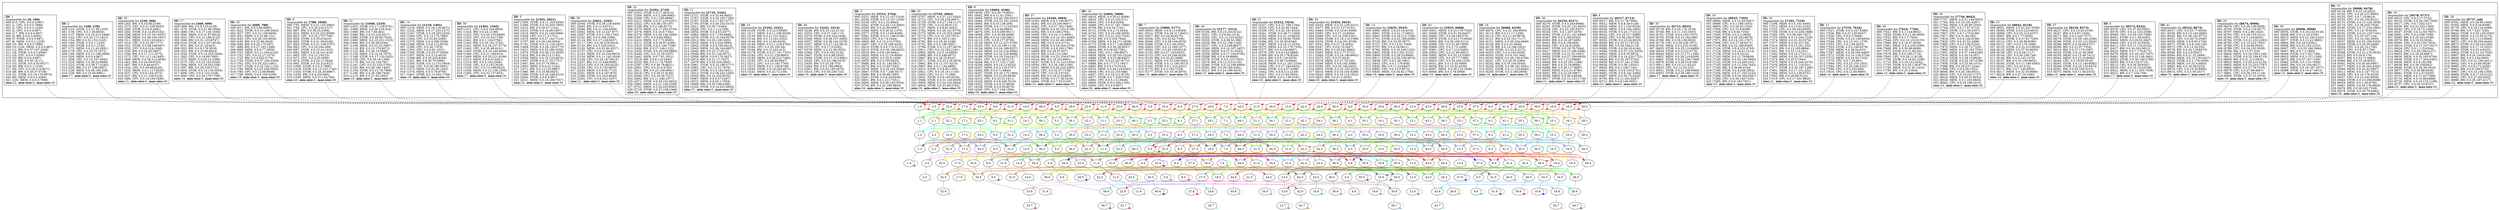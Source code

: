 strict
digraph SkipGraph {

	# vertical
	edge [dir=none style=dashed]
	subgraph {
		"1" -> "1.0" -> "1.1" -> "1.2" -> "1.3" -> "1.4"
		}
	subgraph {
		"2" -> "2.0" -> "2.1" -> "2.2" -> "2.3" -> "2.4" -> "2.5"
		}
	subgraph {
		"32" -> "32.0" -> "32.1" -> "32.2" -> "32.3" -> "32.4" -> "32.5" -> "32.6"
		}
	subgraph {
		"17" -> "17.0" -> "17.1" -> "17.2" -> "17.3" -> "17.4" -> "17.5"
		}
	subgraph {
		"33" -> "33.0" -> "33.1" -> "33.2" -> "33.3" -> "33.4" -> "33.5" -> "33.6" -> "33.7"
		}
	subgraph {
		"9" -> "9.0" -> "9.1" -> "9.2" -> "9.3" -> "9.4" -> "9.5"
		}
	subgraph {
		"31" -> "31.0" -> "31.1" -> "31.2" -> "31.3" -> "31.4" -> "31.5" -> "31.6"
		}
	subgraph {
		"14" -> "14.0" -> "14.1" -> "14.2" -> "14.3" -> "14.4" -> "14.5"
		}
	subgraph {
		"38" -> "38.0" -> "38.1" -> "38.2" -> "38.3" -> "38.4" -> "38.5" -> "38.6" -> "38.7"
		}
	subgraph {
		"5" -> "5.0" -> "5.1" -> "5.2" -> "5.3" -> "5.4" -> "5.5"
		}
	subgraph {
		"29" -> "29.0" -> "29.1" -> "29.2" -> "29.3" -> "29.4" -> "29.5"
		}
	subgraph {
		"22" -> "22.0" -> "22.1" -> "22.2" -> "22.3" -> "22.4" -> "22.5" -> "22.6" -> "22.7"
		}
	subgraph {
		"11" -> "11.0" -> "11.1" -> "11.2" -> "11.3" -> "11.4" -> "11.5" -> "11.6"
		}
	subgraph {
		"23" -> "23.0" -> "23.1" -> "23.2" -> "23.3" -> "23.4" -> "23.5"
		}
	subgraph {
		"40" -> "40.0" -> "40.1" -> "40.2" -> "40.3" -> "40.4" -> "40.5" -> "40.6"
		}
	subgraph {
		"3" -> "3.0" -> "3.1" -> "3.2" -> "3.3" -> "3.4" -> "3.5"
		}
	subgraph {
		"25" -> "25.0" -> "25.1" -> "25.2" -> "25.3" -> "25.4"
		}
	subgraph {
		"8" -> "8.0" -> "8.1" -> "8.2" -> "8.3" -> "8.4" -> "8.5"
		}
	subgraph {
		"27" -> "27.0" -> "27.1" -> "27.2" -> "27.3" -> "27.4" -> "27.5" -> "27.6"
		}
	subgraph {
		"18" -> "18.0" -> "18.1" -> "18.2" -> "18.3" -> "18.4" -> "18.5" -> "18.6" -> "18.7"
		}
	subgraph {
		"7" -> "7.0" -> "7.1" -> "7.2" -> "7.3" -> "7.4"
		}
	subgraph {
		"44" -> "44.0" -> "44.1" -> "44.2" -> "44.3" -> "44.4" -> "44.5" -> "44.6"
		}
	subgraph {
		"21" -> "21.0" -> "21.1" -> "21.2" -> "21.3" -> "21.4" -> "21.5"
		}
	subgraph {
		"34" -> "34.0" -> "34.1" -> "34.2" -> "34.3" -> "34.4" -> "34.5" -> "34.6"
		}
	subgraph {
		"13" -> "13.0" -> "13.1" -> "13.2" -> "13.3" -> "13.4" -> "13.5" -> "13.6" -> "13.7"
		}
	subgraph {
		"42" -> "42.0" -> "42.1" -> "42.2" -> "42.3" -> "42.4" -> "42.5" -> "42.6" -> "42.7"
		}
	subgraph {
		"24" -> "24.0" -> "24.1" -> "24.2" -> "24.3" -> "24.4" -> "24.5" -> "24.6"
		}
	subgraph {
		"36" -> "36.0" -> "36.1" -> "36.2" -> "36.3" -> "36.4" -> "36.5" -> "36.6"
		}
	subgraph {
		"4" -> "4.0" -> "4.1" -> "4.2" -> "4.3" -> "4.4" -> "4.5" -> "4.6"
		}
	subgraph {
		"35" -> "35.0" -> "35.1" -> "35.2" -> "35.3" -> "35.4" -> "35.5"
		}
	subgraph {
		"19" -> "19.0" -> "19.1" -> "19.2" -> "19.3" -> "19.4" -> "19.5" -> "19.6"
		}
	subgraph {
		"30" -> "30.0" -> "30.1" -> "30.2" -> "30.3" -> "30.4" -> "30.5" -> "30.6" -> "30.7"
		}
	subgraph {
		"12" -> "12.0" -> "12.1" -> "12.2" -> "12.3" -> "12.4" -> "12.5" -> "12.6"
		}
	subgraph {
		"43" -> "43.0" -> "43.1" -> "43.2" -> "43.3" -> "43.4" -> "43.5" -> "43.6" -> "43.7"
		}
	subgraph {
		"26" -> "26.0" -> "26.1" -> "26.2" -> "26.3" -> "26.4" -> "26.5" -> "26.6"
		}
	subgraph {
		"15" -> "15.0" -> "15.1" -> "15.2" -> "15.3" -> "15.4"
		}
	subgraph {
		"37" -> "37.0" -> "37.1" -> "37.2" -> "37.3" -> "37.4" -> "37.5"
		}
	subgraph {
		"6" -> "6.0" -> "6.1" -> "6.2" -> "6.3" -> "6.4" -> "6.5" -> "6.6"
		}
	subgraph {
		"41" -> "41.0" -> "41.1" -> "41.2" -> "41.3" -> "41.4" -> "41.5" -> "41.6"
		}
	subgraph {
		"20" -> "20.0" -> "20.1" -> "20.2" -> "20.3" -> "20.4" -> "20.5"
		}
	subgraph {
		"39" -> "39.0" -> "39.1" -> "39.2" -> "39.3" -> "39.4" -> "39.5" -> "39.6"
		}
	subgraph {
		"10" -> "10.0" -> "10.1" -> "10.2" -> "10.3" -> "10.4" -> "10.5" -> "10.6"
		}
	subgraph {
		"16" -> "16.0" -> "16.1" -> "16.2" -> "16.3" -> "16.4" -> "16.5" -> "16.6" -> "16.7"
		}
	subgraph {
		"28" -> "28.0" -> "28.1" -> "28.2" -> "28.3" -> "28.4" -> "28.5" -> "28.6" -> "28.7"
		}

	# horizontal
	edge [dir=forward, style=solid]
	subgraph cluster_content {
		rank = same
		"1" [shape=box, label=
			<
				<B>ID:</B> 1<BR ALIGN="LEFT"/>
				responsible for <B>[0, 100)</B><BR ALIGN="LEFT"/>
				000 (0.5, CPU, 0.0.0.5:987)<BR ALIGN="LEFT"/>
				001 (1, CPU, 0.0.0.3:7890)<BR ALIGN="LEFT"/>
				002 (2, CPU, 0.0.0.1:1230)<BR ALIGN="LEFT"/>
				003 (2, CPU, 0.0.0.4:987)<BR ALIGN="LEFT"/>
				004 (2.7, BW, 0.0.0.5:987)<BR ALIGN="LEFT"/>
				005 (4, BW, 0.0.0.2:4560)<BR ALIGN="LEFT"/>
				006 (5, STOR, 0.0.0.5:987)<BR ALIGN="LEFT"/>
				007 (8, MEM, 0.0.0.1:1230)<BR ALIGN="LEFT"/>
				008 (10, BW, 0.0.0.3:7890)<BR ALIGN="LEFT"/>
				009 (10.1234, MEM, 0.0.0.5:987)<BR ALIGN="LEFT"/>
				010 (12, BW, 0.0.37.107:2548)<BR ALIGN="LEFT"/>
				011 (16, STOR, 0.0.0.2:4560)<BR ALIGN="LEFT"/>
				012 (20, CPU, 0.0.0.2:4560)<BR ALIGN="LEFT"/>
				013 (20, BW, 0.0.0.4:987)<BR ALIGN="LEFT"/>
				014 (31, BW, 0.0.30.16:11)<BR ALIGN="LEFT"/>
				015 (33, STOR, 0.0.4.93:6527)<BR ALIGN="LEFT"/>
				016 (40, BW, 0.0.0.1:1230)<BR ALIGN="LEFT"/>
				017 (40, CPU, 0.0.18.114:4671)<BR ALIGN="LEFT"/>
				018 (48, BW, 0.0.20.37:5738)<BR ALIGN="LEFT"/>
				019 (51, STOR, 0.0.19.176:9974)<BR ALIGN="LEFT"/>
				020 (80, MEM, 0.0.0.2:4560)<BR ALIGN="LEFT"/>
				021 (100, MEM, 0.0.0.3:7890)<BR ALIGN="LEFT"/>
			<B>size:</B>22, <B>min-size:</B>5, <B>max-size:</B>30<BR ALIGN="LEFT"/>			>]
		"2" [shape=box, label=
			<
				<B>ID:</B> 2<BR ALIGN="LEFT"/>
				responsible for <B>[100, 239)</B><BR ALIGN="LEFT"/>
				000 (124, STOR, 0.0.21.95:1335)<BR ALIGN="LEFT"/>
				001 (130, CPU, 0.0.1.30:8550)<BR ALIGN="LEFT"/>
				002 (137, MEM, 0.0.19.212:5466)<BR ALIGN="LEFT"/>
				003 (142, CPU, 0.0.35.171:1813)<BR ALIGN="LEFT"/>
				004 (154, BW, 0.0.32.152:1245)<BR ALIGN="LEFT"/>
				005 (160, STOR, 0.0.0.1:1230)<BR ALIGN="LEFT"/>
				006 (160, STOR, 0.0.0.1:1230)<BR ALIGN="LEFT"/>
				007 (172, MEM, 0.0.12.43:2091)<BR ALIGN="LEFT"/>
				008 (178, CPU, 0.0.33.70:1672)<BR ALIGN="LEFT"/>
				009 (195, MEM, 0.0.13.198:2698)<BR ALIGN="LEFT"/>
				010 (200, MEM, 0.0.0.4:987)<BR ALIGN="LEFT"/>
				011 (208, CPU, 0.0.15.107:4092)<BR ALIGN="LEFT"/>
				012 (216, MEM, 0.0.29.25:9096)<BR ALIGN="LEFT"/>
				013 (223, STOR, 0.0.38.17:5245)<BR ALIGN="LEFT"/>
				014 (225, BW, 0.0.27.198:5087)<BR ALIGN="LEFT"/>
				015 (238, MEM, 0.0.38.160:258)<BR ALIGN="LEFT"/>
				016 (239, BW, 0.0.13.50:8981)<BR ALIGN="LEFT"/>
			<B>size:</B>17, <B>min-size:</B>5, <B>max-size:</B>30<BR ALIGN="LEFT"/>			>]
		"32" [shape=box, label=
			<
				<B>ID:</B> 32<BR ALIGN="LEFT"/>
				responsible for <B>[239, 460)</B><BR ALIGN="LEFT"/>
				000 (263, BW, 0.0.33.66:2109)<BR ALIGN="LEFT"/>
				001 (275, CPU, 0.0.21.230:9525)<BR ALIGN="LEFT"/>
				002 (280, STOR, 0.0.6.6:2681)<BR ALIGN="LEFT"/>
				003 (292, STOR, 0.0.14.95:6192)<BR ALIGN="LEFT"/>
				004 (296, MEM, 0.0.15.191:4557)<BR ALIGN="LEFT"/>
				005 (298, MEM, 0.0.38.194:1007)<BR ALIGN="LEFT"/>
				006 (311, MEM, 0.0.6.120:4041)<BR ALIGN="LEFT"/>
				007 (314, CPU, 0.0.32.39:7177)<BR ALIGN="LEFT"/>
				008 (331, STOR, 0.0.38.249:987)<BR ALIGN="LEFT"/>
				009 (332, CPU, 0.0.6.224:1046)<BR ALIGN="LEFT"/>
				010 (335, BW, 0.0.33.40:5887)<BR ALIGN="LEFT"/>
				011 (346, BW, 0.0.17.111:2575)<BR ALIGN="LEFT"/>
				012 (372, CPU, 0.0.12.114:2485)<BR ALIGN="LEFT"/>
				013 (400, MEM, 0.0.36.212:4040)<BR ALIGN="LEFT"/>
				014 (401, BW, 0.0.24.59:9163)<BR ALIGN="LEFT"/>
				015 (407, BW, 0.0.6.49:4437)<BR ALIGN="LEFT"/>
				016 (432, CPU, 0.0.36.98:6226)<BR ALIGN="LEFT"/>
				017 (435, MEM, 0.0.1.117:8343)<BR ALIGN="LEFT"/>
				018 (437, CPU, 0.0.6.144:2573)<BR ALIGN="LEFT"/>
				019 (437, BW, 0.0.11.109:5124)<BR ALIGN="LEFT"/>
				020 (460, CPU, 0.0.14.194:3484)<BR ALIGN="LEFT"/>
			<B>size:</B>21, <B>min-size:</B>5, <B>max-size:</B>30<BR ALIGN="LEFT"/>			>]
		"17" [shape=box, label=
			<
				<B>ID:</B> 17<BR ALIGN="LEFT"/>
				responsible for <B>[460, 609)</B><BR ALIGN="LEFT"/>
				000 (469, BW, 0.0.8.123:4128)<BR ALIGN="LEFT"/>
				001 (479, STOR, 0.0.21.96:2946)<BR ALIGN="LEFT"/>
				002 (489, CPU, 0.0.17.126:1506)<BR ALIGN="LEFT"/>
				003 (500, MEM, 0.0.31.97:8914)<BR ALIGN="LEFT"/>
				004 (502, CPU, 0.0.12.186:5125)<BR ALIGN="LEFT"/>
				005 (506, BW, 0.0.31.103:8747)<BR ALIGN="LEFT"/>
				006 (519, STOR, 0.0.2.227:6518)<BR ALIGN="LEFT"/>
				007 (531, BW, 0.0.31.16:823)<BR ALIGN="LEFT"/>
				008 (552, BW, 0.0.9.178:3018)<BR ALIGN="LEFT"/>
				009 (552, BW, 0.0.23.96:8924)<BR ALIGN="LEFT"/>
				010 (554, STOR, 0.0.14.253:3496)<BR ALIGN="LEFT"/>
				011 (565, CPU, 0.0.19.69:7685)<BR ALIGN="LEFT"/>
				012 (572, MEM, 0.0.26.15:2366)<BR ALIGN="LEFT"/>
				013 (575, CPU, 0.0.22.163:3536)<BR ALIGN="LEFT"/>
				014 (584, MEM, 0.0.19.202:558)<BR ALIGN="LEFT"/>
				015 (597, BW, 0.0.29.229:2731)<BR ALIGN="LEFT"/>
				016 (604, STOR, 0.0.14.118:3504)<BR ALIGN="LEFT"/>
				017 (609, CPU, 0.0.0.133:3158)<BR ALIGN="LEFT"/>
				018 (609, CPU, 0.0.34.176:7708)<BR ALIGN="LEFT"/>
			<B>size:</B>19, <B>min-size:</B>5, <B>max-size:</B>30<BR ALIGN="LEFT"/>			>]
		"33" [shape=box, label=
			<
				<B>ID:</B> 33<BR ALIGN="LEFT"/>
				responsible for <B>[609, 788)</B><BR ALIGN="LEFT"/>
				000 (611, BW, 0.0.5.60:6900)<BR ALIGN="LEFT"/>
				001 (622, STOR, 0.0.10.199:3462)<BR ALIGN="LEFT"/>
				002 (627, CPU, 0.0.31.138:9406)<BR ALIGN="LEFT"/>
				003 (641, MEM, 0.0.32.98:151)<BR ALIGN="LEFT"/>
				004 (643, CPU, 0.0.36.103:6634)<BR ALIGN="LEFT"/>
				005 (645, BW, 0.0.33.60:3029)<BR ALIGN="LEFT"/>
				006 (649, BW, 0.0.20.175:567)<BR ALIGN="LEFT"/>
				007 (688, BW, 0.0.27.192:1588)<BR ALIGN="LEFT"/>
				008 (689, MEM, 0.0.0.77:5859)<BR ALIGN="LEFT"/>
				009 (702, MEM, 0.0.11.184:4126)<BR ALIGN="LEFT"/>
				010 (702, CPU, 0.0.22.27:1079)<BR ALIGN="LEFT"/>
				011 (725, BW, 0.0.4.202:5176)<BR ALIGN="LEFT"/>
				012 (726, STOR, 0.0.37.104:5369)<BR ALIGN="LEFT"/>
				013 (761, CPU, 0.0.35.223:1491)<BR ALIGN="LEFT"/>
				014 (767, STOR, 0.0.32.162:1125)<BR ALIGN="LEFT"/>
				015 (780, MEM, 0.0.23.246:5920)<BR ALIGN="LEFT"/>
				016 (780, CPU, 0.0.12.69:9948)<BR ALIGN="LEFT"/>
				017 (788, MEM, 0.0.0.105:5258)<BR ALIGN="LEFT"/>
			<B>size:</B>18, <B>min-size:</B>5, <B>max-size:</B>30<BR ALIGN="LEFT"/>			>]
		"9" [shape=box, label=
			<
				<B>ID:</B> 9<BR ALIGN="LEFT"/>
				responsible for <B>[788, 1040)</B><BR ALIGN="LEFT"/>
				000 (793, MEM, 0.0.31.153:2993)<BR ALIGN="LEFT"/>
				001 (794, CPU, 0.0.28.216:2127)<BR ALIGN="LEFT"/>
				002 (807, BW, 0.0.38.25:2394)<BR ALIGN="LEFT"/>
				003 (822, MEM, 0.0.25.232:8508)<BR ALIGN="LEFT"/>
				004 (823, CPU, 0.0.25.175:7708)<BR ALIGN="LEFT"/>
				005 (834, STOR, 0.0.35.9:3410)<BR ALIGN="LEFT"/>
				006 (850, STOR, 0.0.21.59:8100)<BR ALIGN="LEFT"/>
				007 (850, STOR, 0.0.31.239:3797)<BR ALIGN="LEFT"/>
				008 (863, CPU, 0.0.20.244:389)<BR ALIGN="LEFT"/>
				009 (887, STOR, 0.0.15.41:1015)<BR ALIGN="LEFT"/>
				010 (892, MEM, 0.0.18.141:418)<BR ALIGN="LEFT"/>
				011 (905, CPU, 0.0.13.150:23)<BR ALIGN="LEFT"/>
				012 (971, CPU, 0.0.3.25:3056)<BR ALIGN="LEFT"/>
				013 (974, STOR, 0.0.24.11:5644)<BR ALIGN="LEFT"/>
				014 (992, STOR, 0.0.33.214:622)<BR ALIGN="LEFT"/>
				015 (1000, STOR, 0.0.0.3:7890)<BR ALIGN="LEFT"/>
				016 (1018, STOR, 0.0.13.153:1740)<BR ALIGN="LEFT"/>
				017 (1025, STOR, 0.0.26.20:9987)<BR ALIGN="LEFT"/>
				018 (1028, BW, 0.0.4.230:665)<BR ALIGN="LEFT"/>
				019 (1040, MEM, 0.0.31.134:766)<BR ALIGN="LEFT"/>
			<B>size:</B>20, <B>min-size:</B>5, <B>max-size:</B>30<BR ALIGN="LEFT"/>			>]
		"31" [shape=box, label=
			<
				<B>ID:</B> 31<BR ALIGN="LEFT"/>
				responsible for <B>[1040, 1210)</B><BR ALIGN="LEFT"/>
				000 (1053, STOR, 0.0.17.139:9761)<BR ALIGN="LEFT"/>
				001 (1068, MEM, 0.0.26.219:416)<BR ALIGN="LEFT"/>
				002 (1069, BW, 0.0.7.65:462)<BR ALIGN="LEFT"/>
				003 (1080, BW, 0.0.23.216:4517)<BR ALIGN="LEFT"/>
				004 (1088, STOR, 0.0.28.85:7624)<BR ALIGN="LEFT"/>
				005 (1090, MEM, 0.0.10.231:1525)<BR ALIGN="LEFT"/>
				006 (1096, BW, 0.0.36.58:5344)<BR ALIGN="LEFT"/>
				007 (1106, MEM, 0.0.32.32:3497)<BR ALIGN="LEFT"/>
				008 (1118, BW, 0.0.10.178:8072)<BR ALIGN="LEFT"/>
				009 (1122, BW, 0.0.26.15:5988)<BR ALIGN="LEFT"/>
				010 (1126, MEM, 0.0.14.24:7675)<BR ALIGN="LEFT"/>
				011 (1148, STOR, 0.0.17.120:2502)<BR ALIGN="LEFT"/>
				012 (1159, CPU, 0.0.30.16:1308)<BR ALIGN="LEFT"/>
				013 (1170, BW, 0.0.14.134:791)<BR ALIGN="LEFT"/>
				014 (1181, CPU, 0.0.21.255:2765)<BR ALIGN="LEFT"/>
				015 (1192, BW, 0.0.28.190:1403)<BR ALIGN="LEFT"/>
				016 (1194, STOR, 0.0.13.78:7968)<BR ALIGN="LEFT"/>
				017 (1196, BW, 0.0.26.188:7926)<BR ALIGN="LEFT"/>
				018 (1210, BW, 0.0.21.93:1953)<BR ALIGN="LEFT"/>
			<B>size:</B>19, <B>min-size:</B>5, <B>max-size:</B>30<BR ALIGN="LEFT"/>			>]
		"14" [shape=box, label=
			<
				<B>ID:</B> 14<BR ALIGN="LEFT"/>
				responsible for <B>[1210, 1401)</B><BR ALIGN="LEFT"/>
				000 (1216, MEM, 0.0.18.116:4672)<BR ALIGN="LEFT"/>
				001 (1222, MEM, 0.0.17.253:2371)<BR ALIGN="LEFT"/>
				002 (1247, STOR, 0.0.18.255:2526)<BR ALIGN="LEFT"/>
				003 (1260, CPU, 0.0.13.175:7882)<BR ALIGN="LEFT"/>
				004 (1264, CPU, 0.0.32.83:2089)<BR ALIGN="LEFT"/>
				005 (1275, MEM, 0.0.4.206:5309)<BR ALIGN="LEFT"/>
				006 (1286, MEM, 0.0.6.113:8518)<BR ALIGN="LEFT"/>
				007 (1289, CPU, 0.0.36.7:978)<BR ALIGN="LEFT"/>
				008 (1293, CPU, 0.0.0.81:1521)<BR ALIGN="LEFT"/>
				009 (1305, STOR, 0.0.25.57:5438)<BR ALIGN="LEFT"/>
				010 (1307, MEM, 0.0.3.12:4919)<BR ALIGN="LEFT"/>
				011 (1308, BW, 0.0.30.203:8260)<BR ALIGN="LEFT"/>
				012 (1321, BW, 0.0.30.70:5866)<BR ALIGN="LEFT"/>
				013 (1350, STOR, 0.0.12.151:3844)<BR ALIGN="LEFT"/>
				014 (1354, CPU, 0.0.26.180:5861)<BR ALIGN="LEFT"/>
				015 (1373, MEM, 0.0.32.90:1403)<BR ALIGN="LEFT"/>
				016 (1374, MEM, 0.0.5.78:8700)<BR ALIGN="LEFT"/>
				017 (1401, STOR, 0.0.13.202:1769)<BR ALIGN="LEFT"/>
			<B>size:</B>18, <B>min-size:</B>5, <B>max-size:</B>30<BR ALIGN="LEFT"/>			>]
		"38" [shape=box, label=
			<
				<B>ID:</B> 38<BR ALIGN="LEFT"/>
				responsible for <B>[1401, 1565)</B><BR ALIGN="LEFT"/>
				000 (1411, CPU, 0.0.0.164:9650)<BR ALIGN="LEFT"/>
				001 (1416, BW, 0.0.24.12:98)<BR ALIGN="LEFT"/>
				002 (1422, CPU, 0.0.20.135:8469)<BR ALIGN="LEFT"/>
				003 (1433, CPU, 0.0.10.54:1709)<BR ALIGN="LEFT"/>
				004 (1441, BW, 0.0.1.124:5786)<BR ALIGN="LEFT"/>
				005 (1443, BW, 0.0.30.191:3742)<BR ALIGN="LEFT"/>
				006 (1451, MEM, 0.0.34.237:5774)<BR ALIGN="LEFT"/>
				007 (1462, CPU, 0.0.35.48:4141)<BR ALIGN="LEFT"/>
				008 (1463, STOR, 0.0.19.160:6069)<BR ALIGN="LEFT"/>
				009 (1490, CPU, 0.0.21.199:610)<BR ALIGN="LEFT"/>
				010 (1490, MEM, 0.0.35.221:4168)<BR ALIGN="LEFT"/>
				011 (1514, MEM, 0.0.9.31:6451)<BR ALIGN="LEFT"/>
				012 (1516, BW, 0.0.5.152:2546)<BR ALIGN="LEFT"/>
				013 (1526, CPU, 0.0.2.102:3016)<BR ALIGN="LEFT"/>
				014 (1529, CPU, 0.0.13.169:9423)<BR ALIGN="LEFT"/>
				015 (1546, MEM, 0.0.12.159:1550)<BR ALIGN="LEFT"/>
				016 (1565, CPU, 0.0.32.127:653)<BR ALIGN="LEFT"/>
			<B>size:</B>17, <B>min-size:</B>5, <B>max-size:</B>30<BR ALIGN="LEFT"/>			>]
		"5" [shape=box, label=
			<
				<B>ID:</B> 5<BR ALIGN="LEFT"/>
				responsible for <B>[1565, 2021)</B><BR ALIGN="LEFT"/>
				000 (1566, STOR, 0.0.11.163:4500)<BR ALIGN="LEFT"/>
				001 (1596, STOR, 0.0.35.205:7805)<BR ALIGN="LEFT"/>
				002 (1612, BW, 0.0.30.47:1142)<BR ALIGN="LEFT"/>
				003 (1615, STOR, 0.0.16.66:1857)<BR ALIGN="LEFT"/>
				004 (1619, MEM, 0.0.22.240:5966)<BR ALIGN="LEFT"/>
				005 (1638, CPU, 0.0.11.3:1751)<BR ALIGN="LEFT"/>
				006 (1676, MEM, 0.0.27.142:7115)<BR ALIGN="LEFT"/>
				007 (1707, BW, 0.0.26.104:5004)<BR ALIGN="LEFT"/>
				008 (1751, STOR, 0.0.13.118:1637)<BR ALIGN="LEFT"/>
				009 (1808, STOR, 0.0.28.120:5775)<BR ALIGN="LEFT"/>
				010 (1831, MEM, 0.0.25.180:3258)<BR ALIGN="LEFT"/>
				011 (1874, STOR, 0.0.28.115:3435)<BR ALIGN="LEFT"/>
				012 (1924, BW, 0.0.36.212:1145)<BR ALIGN="LEFT"/>
				013 (1936, MEM, 0.0.18.120:5870)<BR ALIGN="LEFT"/>
				014 (1947, STOR, 0.0.31.32:7757)<BR ALIGN="LEFT"/>
				015 (1947, BW, 0.0.37.74:3851)<BR ALIGN="LEFT"/>
				016 (1953, MEM, 0.0.8.41:1343)<BR ALIGN="LEFT"/>
				017 (1971, BW, 0.0.12.132:9887)<BR ALIGN="LEFT"/>
				018 (1980, BW, 0.0.10.68:5825)<BR ALIGN="LEFT"/>
				019 (1990, STOR, 0.0.20.249:4319)<BR ALIGN="LEFT"/>
				020 (2000, STOR, 0.0.0.4:987)<BR ALIGN="LEFT"/>
				021 (2021, MEM, 0.0.18.189:7557)<BR ALIGN="LEFT"/>
			<B>size:</B>22, <B>min-size:</B>5, <B>max-size:</B>30<BR ALIGN="LEFT"/>			>]
		"29" [shape=box, label=
			<
				<B>ID:</B> 29<BR ALIGN="LEFT"/>
				responsible for <B>[2021, 2292)</B><BR ALIGN="LEFT"/>
				000 (2044, STOR, 0.0.38.116:4406)<BR ALIGN="LEFT"/>
				001 (2045, BW, 0.0.12.0:6731)<BR ALIGN="LEFT"/>
				002 (2046, BW, 0.0.21.104:6409)<BR ALIGN="LEFT"/>
				003 (2062, MEM, 0.0.12.247:877)<BR ALIGN="LEFT"/>
				004 (2087, STOR, 0.0.2.109:1782)<BR ALIGN="LEFT"/>
				005 (2102, BW, 0.0.5.166:3296)<BR ALIGN="LEFT"/>
				006 (2114, BW, 0.0.17.128:6207)<BR ALIGN="LEFT"/>
				007 (2117, CPU, 0.0.30.229:9524)<BR ALIGN="LEFT"/>
				008 (2120, BW, 0.0.5.229:1922)<BR ALIGN="LEFT"/>
				009 (2120, MEM, 0.0.32.80:4327)<BR ALIGN="LEFT"/>
				010 (2137, CPU, 0.0.6.0:1969)<BR ALIGN="LEFT"/>
				011 (2143, MEM, 0.0.16.234:9876)<BR ALIGN="LEFT"/>
				012 (2154, MEM, 0.0.11.142:3554)<BR ALIGN="LEFT"/>
				013 (2169, CPU, 0.0.34.187:8415)<BR ALIGN="LEFT"/>
				014 (2207, BW, 0.0.13.248:8095)<BR ALIGN="LEFT"/>
				015 (2223, CPU, 0.0.18.183:9225)<BR ALIGN="LEFT"/>
				016 (2240, CPU, 0.0.3.135:9933)<BR ALIGN="LEFT"/>
				017 (2245, MEM, 0.0.8.93:7710)<BR ALIGN="LEFT"/>
				018 (2261, MEM, 0.0.4.187:870)<BR ALIGN="LEFT"/>
				019 (2286, STOR, 0.0.18.5:6020)<BR ALIGN="LEFT"/>
				020 (2292, CPU, 0.0.6.222:1637)<BR ALIGN="LEFT"/>
			<B>size:</B>21, <B>min-size:</B>5, <B>max-size:</B>30<BR ALIGN="LEFT"/>			>]
		"22" [shape=box, label=
			<
				<B>ID:</B> 22<BR ALIGN="LEFT"/>
				responsible for <B>[2292, 2719)</B><BR ALIGN="LEFT"/>
				000 (2302, STOR, 0.0.17.48:614)<BR ALIGN="LEFT"/>
				001 (2304, MEM, 0.0.2.206:9082)<BR ALIGN="LEFT"/>
				002 (2306, CPU, 0.0.1.205:8886)<BR ALIGN="LEFT"/>
				003 (2313, MEM, 0.0.27.210:4167)<BR ALIGN="LEFT"/>
				004 (2322, CPU, 0.0.38.130:197)<BR ALIGN="LEFT"/>
				005 (2336, BW, 0.0.2.186:8173)<BR ALIGN="LEFT"/>
				006 (2375, MEM, 0.0.17.203:5730)<BR ALIGN="LEFT"/>
				007 (2376, MEM, 0.0.16.6:7302)<BR ALIGN="LEFT"/>
				008 (2379, MEM, 0.0.29.146:3469)<BR ALIGN="LEFT"/>
				009 (2387, CPU, 0.0.6.66:5862)<BR ALIGN="LEFT"/>
				010 (2410, MEM, 0.0.7.72:9565)<BR ALIGN="LEFT"/>
				011 (2411, STOR, 0.0.29.97:4266)<BR ALIGN="LEFT"/>
				012 (2415, STOR, 0.0.3.149:7198)<BR ALIGN="LEFT"/>
				013 (2436, BW, 0.0.27.148:1122)<BR ALIGN="LEFT"/>
				014 (2439, STOR, 0.0.29.250:9885)<BR ALIGN="LEFT"/>
				015 (2440, CPU, 0.0.15.18:3297)<BR ALIGN="LEFT"/>
				016 (2442, MEM, 0.0.7.81:1812)<BR ALIGN="LEFT"/>
				017 (2516, BW, 0.0.8.110:3445)<BR ALIGN="LEFT"/>
				018 (2535, BW, 0.0.11.74:7839)<BR ALIGN="LEFT"/>
				019 (2587, CPU, 0.0.36.78:6821)<BR ALIGN="LEFT"/>
				020 (2601, CPU, 0.0.32.0:4783)<BR ALIGN="LEFT"/>
				021 (2611, BW, 0.0.25.108:9681)<BR ALIGN="LEFT"/>
				022 (2618, CPU, 0.0.30.31:6160)<BR ALIGN="LEFT"/>
				023 (2640, CPU, 0.0.19.26:7527)<BR ALIGN="LEFT"/>
				024 (2662, BW, 0.0.11.246:2377)<BR ALIGN="LEFT"/>
				025 (2671, STOR, 0.0.34.101:8032)<BR ALIGN="LEFT"/>
				026 (2693, MEM, 0.0.21.146:2356)<BR ALIGN="LEFT"/>
				027 (2701, MEM, 0.0.34.203:9365)<BR ALIGN="LEFT"/>
				028 (2719, STOR, 0.0.23.108:2466)<BR ALIGN="LEFT"/>
			<B>size:</B>29, <B>min-size:</B>5, <B>max-size:</B>30<BR ALIGN="LEFT"/>			>]
		"11" [shape=box, label=
			<
				<B>ID:</B> 11<BR ALIGN="LEFT"/>
				responsible for <B>[2719, 3102)</B><BR ALIGN="LEFT"/>
				000 (2721, STOR, 0.0.32.64:4602)<BR ALIGN="LEFT"/>
				001 (2767, STOR, 0.0.20.165:7384)<BR ALIGN="LEFT"/>
				002 (2787, STOR, 0.0.17.83:7477)<BR ALIGN="LEFT"/>
				003 (2793, STOR, 0.0.30.202:5310)<BR ALIGN="LEFT"/>
				004 (2811, BW, 0.0.30.73:445)<BR ALIGN="LEFT"/>
				005 (2828, CPU, 0.0.1.112:209)<BR ALIGN="LEFT"/>
				006 (2854, STOR, 0.0.4.53:2677)<BR ALIGN="LEFT"/>
				007 (2862, MEM, 0.0.7.159:4882)<BR ALIGN="LEFT"/>
				008 (2876, STOR, 0.0.15.164:9578)<BR ALIGN="LEFT"/>
				009 (2912, BW, 0.0.25.129:5293)<BR ALIGN="LEFT"/>
				010 (2916, MEM, 0.0.5.254:3983)<BR ALIGN="LEFT"/>
				011 (2942, STOR, 0.0.5.192:6414)<BR ALIGN="LEFT"/>
				012 (2943, MEM, 0.0.38.144:6857)<BR ALIGN="LEFT"/>
				013 (2945, BW, 0.0.23.17:9113)<BR ALIGN="LEFT"/>
				014 (2948, BW, 0.0.31.126:3971)<BR ALIGN="LEFT"/>
				015 (2959, MEM, 0.0.9.170:2627)<BR ALIGN="LEFT"/>
				016 (2974, BW, 0.0.31.17:7047)<BR ALIGN="LEFT"/>
				017 (2979, BW, 0.0.26.228:2863)<BR ALIGN="LEFT"/>
				018 (2981, STOR, 0.0.14.186:5717)<BR ALIGN="LEFT"/>
				019 (2981, CPU, 0.0.12.51:7879)<BR ALIGN="LEFT"/>
				020 (2987, STOR, 0.0.3.162:5651)<BR ALIGN="LEFT"/>
				021 (3013, STOR, 0.0.38.242:2365)<BR ALIGN="LEFT"/>
				022 (3055, BW, 0.0.14.103:9155)<BR ALIGN="LEFT"/>
				023 (3067, MEM, 0.0.9.27:5297)<BR ALIGN="LEFT"/>
				024 (3072, MEM, 0.0.29.1:7054)<BR ALIGN="LEFT"/>
				025 (3099, BW, 0.0.35.196:6390)<BR ALIGN="LEFT"/>
				026 (3102, STOR, 0.0.14.201:6826)<BR ALIGN="LEFT"/>
			<B>size:</B>27, <B>min-size:</B>5, <B>max-size:</B>30<BR ALIGN="LEFT"/>			>]
		"23" [shape=box, label=
			<
				<B>ID:</B> 23<BR ALIGN="LEFT"/>
				responsible for <B>[3102, 3241)</B><BR ALIGN="LEFT"/>
				000 (3109, STOR, 0.0.22.5:8596)<BR ALIGN="LEFT"/>
				001 (3117, MEM, 0.0.11.198:5028)<BR ALIGN="LEFT"/>
				002 (3130, BW, 0.0.21.131:5201)<BR ALIGN="LEFT"/>
				003 (3144, BW, 0.0.13.241:3352)<BR ALIGN="LEFT"/>
				004 (3146, BW, 0.0.12.60:4229)<BR ALIGN="LEFT"/>
				005 (3149, MEM, 0.0.11.218:4782)<BR ALIGN="LEFT"/>
				006 (3166, CPU, 0.0.35.105:29)<BR ALIGN="LEFT"/>
				007 (3168, BW, 0.0.12.242:415)<BR ALIGN="LEFT"/>
				008 (3178, STOR, 0.0.27.191:7101)<BR ALIGN="LEFT"/>
				009 (3183, CPU, 0.0.31.229:8903)<BR ALIGN="LEFT"/>
				010 (3185, MEM, 0.0.36.222:7466)<BR ALIGN="LEFT"/>
				011 (3195, CPU, 0.0.28.65:6947)<BR ALIGN="LEFT"/>
				012 (3212, CPU, 0.0.13.192:7784)<BR ALIGN="LEFT"/>
				013 (3213, MEM, 0.0.1.150:8706)<BR ALIGN="LEFT"/>
				014 (3240, STOR, 0.0.14.250:4671)<BR ALIGN="LEFT"/>
				015 (3241, MEM, 0.0.22.72:158)<BR ALIGN="LEFT"/>
			<B>size:</B>16, <B>min-size:</B>5, <B>max-size:</B>30<BR ALIGN="LEFT"/>			>]
		"40" [shape=box, label=
			<
				<B>ID:</B> 40<BR ALIGN="LEFT"/>
				responsible for <B>[3241, 3514)</B><BR ALIGN="LEFT"/>
				000 (3248, BW, 0.0.23.122:2114)<BR ALIGN="LEFT"/>
				001 (3253, CPU, 0.0.37.140:113)<BR ALIGN="LEFT"/>
				002 (3276, STOR, 0.0.8.224:1048)<BR ALIGN="LEFT"/>
				003 (3306, MEM, 0.0.36.107:2885)<BR ALIGN="LEFT"/>
				004 (3357, MEM, 0.0.36.142:2478)<BR ALIGN="LEFT"/>
				005 (3357, MEM, 0.0.27.124:3815)<BR ALIGN="LEFT"/>
				006 (3370, CPU, 0.0.17.0:5292)<BR ALIGN="LEFT"/>
				007 (3378, MEM, 0.0.22.36:3533)<BR ALIGN="LEFT"/>
				008 (3394, CPU, 0.0.9.162:5134)<BR ALIGN="LEFT"/>
				009 (3407, STOR, 0.0.6.66:2933)<BR ALIGN="LEFT"/>
				010 (3408, STOR, 0.0.27.212:9691)<BR ALIGN="LEFT"/>
				011 (3445, CPU, 0.0.23.196:3476)<BR ALIGN="LEFT"/>
				012 (3450, BW, 0.0.25.28:753)<BR ALIGN="LEFT"/>
				013 (3484, BW, 0.0.0.196:9963)<BR ALIGN="LEFT"/>
				014 (3501, BW, 0.0.32.195:4070)<BR ALIGN="LEFT"/>
				015 (3514, CPU, 0.0.30.236:723)<BR ALIGN="LEFT"/>
			<B>size:</B>16, <B>min-size:</B>5, <B>max-size:</B>30<BR ALIGN="LEFT"/>			>]
		"3" [shape=box, label=
			<
				<B>ID:</B> 3<BR ALIGN="LEFT"/>
				responsible for <B>[3514, 3704)</B><BR ALIGN="LEFT"/>
				000 (3531, MEM, 0.0.12.107:1319)<BR ALIGN="LEFT"/>
				001 (3538, STOR, 0.0.13.167:1536)<BR ALIGN="LEFT"/>
				002 (3539, CPU, 0.0.2.32:9843)<BR ALIGN="LEFT"/>
				003 (3541, STOR, 0.0.26.115:3065)<BR ALIGN="LEFT"/>
				004 (3545, BW, 0.0.22.99:4987)<BR ALIGN="LEFT"/>
				005 (3564, MEM, 0.0.26.52:1378)<BR ALIGN="LEFT"/>
				006 (3577, STOR, 0.0.13.60:4299)<BR ALIGN="LEFT"/>
				007 (3581, STOR, 0.0.21.148:3196)<BR ALIGN="LEFT"/>
				008 (3593, CPU, 0.0.7.4:1644)<BR ALIGN="LEFT"/>
				009 (3603, BW, 0.0.15.215:3783)<BR ALIGN="LEFT"/>
				010 (3607, CPU, 0.0.35.168:4435)<BR ALIGN="LEFT"/>
				011 (3610, STOR, 0.0.9.174:3115)<BR ALIGN="LEFT"/>
				012 (3613, STOR, 0.0.36.196:6822)<BR ALIGN="LEFT"/>
				013 (3619, BW, 0.0.8.140:6481)<BR ALIGN="LEFT"/>
				014 (3620, MEM, 0.0.21.19:9040)<BR ALIGN="LEFT"/>
				015 (3622, MEM, 0.0.25.8:1559)<BR ALIGN="LEFT"/>
				016 (3650, BW, 0.0.3.195:8525)<BR ALIGN="LEFT"/>
				017 (3666, BW, 0.0.31.140:5811)<BR ALIGN="LEFT"/>
				018 (3673, BW, 0.0.15.80:7343)<BR ALIGN="LEFT"/>
				019 (3676, MEM, 0.0.19.105:3046)<BR ALIGN="LEFT"/>
				020 (3687, STOR, 0.0.7.248:3017)<BR ALIGN="LEFT"/>
				021 (3690, BW, 0.0.38.88:1095)<BR ALIGN="LEFT"/>
				022 (3691, STOR, 0.0.8.26:9336)<BR ALIGN="LEFT"/>
				023 (3691, BW, 0.0.1.211:7351)<BR ALIGN="LEFT"/>
				024 (3692, MEM, 0.0.36.183:3554)<BR ALIGN="LEFT"/>
				025 (3704, BW, 0.0.32.169:3843)<BR ALIGN="LEFT"/>
			<B>size:</B>26, <B>min-size:</B>5, <B>max-size:</B>30<BR ALIGN="LEFT"/>			>]
		"25" [shape=box, label=
			<
				<B>ID:</B> 25<BR ALIGN="LEFT"/>
				responsible for <B>[3704, 4004)</B><BR ALIGN="LEFT"/>
				000 (3707, MEM, 0.0.37.121:5363)<BR ALIGN="LEFT"/>
				001 (3722, CPU, 0.0.28.219:4007)<BR ALIGN="LEFT"/>
				002 (3729, STOR, 0.0.27.158:1117)<BR ALIGN="LEFT"/>
				003 (3730, CPU, 0.0.23.56:6112)<BR ALIGN="LEFT"/>
				004 (3747, MEM, 0.0.8.81:4451)<BR ALIGN="LEFT"/>
				005 (3762, MEM, 0.0.26.141:9776)<BR ALIGN="LEFT"/>
				006 (3773, MEM, 0.0.19.253:1669)<BR ALIGN="LEFT"/>
				007 (3773, CPU, 0.0.10.120:7972)<BR ALIGN="LEFT"/>
				008 (3775, BW, 0.0.5.163:1150)<BR ALIGN="LEFT"/>
				009 (3782, BW, 0.0.29.45:1548)<BR ALIGN="LEFT"/>
				010 (3791, BW, 0.0.2.190:3081)<BR ALIGN="LEFT"/>
				011 (3796, STOR, 0.0.12.107:9470)<BR ALIGN="LEFT"/>
				012 (3811, CPU, 0.0.12.182:2181)<BR ALIGN="LEFT"/>
				013 (3862, MEM, 0.0.5.14:6859)<BR ALIGN="LEFT"/>
				014 (3866, BW, 0.0.5.249:4972)<BR ALIGN="LEFT"/>
				015 (3867, BW, 0.0.28.25:8161)<BR ALIGN="LEFT"/>
				016 (3871, STOR, 0.0.23.118:3676)<BR ALIGN="LEFT"/>
				017 (3881, BW, 0.0.12.157:4210)<BR ALIGN="LEFT"/>
				018 (3897, BW, 0.0.1.134:4895)<BR ALIGN="LEFT"/>
				019 (3913, STOR, 0.0.8.85:1350)<BR ALIGN="LEFT"/>
				020 (3921, CPU, 0.0.16.141:1140)<BR ALIGN="LEFT"/>
				021 (3922, CPU, 0.0.21.71:389)<BR ALIGN="LEFT"/>
				022 (3941, STOR, 0.0.6.163:9230)<BR ALIGN="LEFT"/>
				023 (3946, STOR, 0.0.31.140:9359)<BR ALIGN="LEFT"/>
				024 (3958, MEM, 0.0.24.102:5844)<BR ALIGN="LEFT"/>
				025 (4004, STOR, 0.0.23.96:2762)<BR ALIGN="LEFT"/>
			<B>size:</B>26, <B>min-size:</B>5, <B>max-size:</B>30<BR ALIGN="LEFT"/>			>]
		"8" [shape=box, label=
			<
				<B>ID:</B> 8<BR ALIGN="LEFT"/>
				responsible for <B>[4004, 4346)</B><BR ALIGN="LEFT"/>
				000 (4028, CPU, 0.0.26.70:8621)<BR ALIGN="LEFT"/>
				001 (4042, BW, 0.0.11.41:2581)<BR ALIGN="LEFT"/>
				002 (4060, MEM, 0.0.26.160:5337)<BR ALIGN="LEFT"/>
				003 (4064, STOR, 0.0.22.181:2333)<BR ALIGN="LEFT"/>
				004 (4065, BW, 0.0.33.138:206)<BR ALIGN="LEFT"/>
				005 (4069, STOR, 0.0.17.113:8162)<BR ALIGN="LEFT"/>
				006 (4076, CPU, 0.0.6.44:9893)<BR ALIGN="LEFT"/>
				007 (4076, CPU, 0.0.9.209:9011)<BR ALIGN="LEFT"/>
				008 (4098, CPU, 0.0.30.99:8496)<BR ALIGN="LEFT"/>
				009 (4105, BW, 0.0.16.159:5961)<BR ALIGN="LEFT"/>
				010 (4115, CPU, 0.0.9.177:9759)<BR ALIGN="LEFT"/>
				011 (4129, MEM, 0.0.12.227:3705)<BR ALIGN="LEFT"/>
				012 (4135, CPU, 0.0.14.190:1118)<BR ALIGN="LEFT"/>
				013 (4154, MEM, 0.0.24.189:8257)<BR ALIGN="LEFT"/>
				014 (4160, MEM, 0.0.24.216:5064)<BR ALIGN="LEFT"/>
				015 (4184, MEM, 0.0.32.216:6989)<BR ALIGN="LEFT"/>
				016 (4189, STOR, 0.0.19.234:5427)<BR ALIGN="LEFT"/>
				017 (4201, CPU, 0.0.23.45:5172)<BR ALIGN="LEFT"/>
				018 (4248, BW, 0.0.17.125:1720)<BR ALIGN="LEFT"/>
				019 (4256, MEM, 0.0.14.12:9233)<BR ALIGN="LEFT"/>
				020 (4257, MEM, 0.0.3.118:3757)<BR ALIGN="LEFT"/>
				021 (4262, BW, 0.0.4.71:8844)<BR ALIGN="LEFT"/>
				022 (4267, STOR, 0.0.20.175:1984)<BR ALIGN="LEFT"/>
				023 (4307, MEM, 0.0.22.83:9638)<BR ALIGN="LEFT"/>
				024 (4310, CPU, 0.0.33.31:1811)<BR ALIGN="LEFT"/>
				025 (4328, MEM, 0.0.8.246:5519)<BR ALIGN="LEFT"/>
				026 (4332, STOR, 0.0.0.31:8939)<BR ALIGN="LEFT"/>
				027 (4338, STOR, 0.0.9.55:8576)<BR ALIGN="LEFT"/>
				028 (4346, CPU, 0.0.7.146:1594)<BR ALIGN="LEFT"/>
			<B>size:</B>29, <B>min-size:</B>5, <B>max-size:</B>30<BR ALIGN="LEFT"/>			>]
		"27" [shape=box, label=
			<
				<B>ID:</B> 27<BR ALIGN="LEFT"/>
				responsible for <B>[4346, 4604)</B><BR ALIGN="LEFT"/>
				000 (4355, MEM, 0.0.3.149:8077)<BR ALIGN="LEFT"/>
				001 (4361, BW, 0.0.33.240:9007)<BR ALIGN="LEFT"/>
				002 (4362, CPU, 0.0.37.182:7494)<BR ALIGN="LEFT"/>
				003 (4370, MEM, 0.0.26.102:4749)<BR ALIGN="LEFT"/>
				004 (4392, BW, 0.0.6.149:2764)<BR ALIGN="LEFT"/>
				005 (4395, CPU, 0.0.24.112:9691)<BR ALIGN="LEFT"/>
				006 (4406, STOR, 0.0.14.161:4480)<BR ALIGN="LEFT"/>
				007 (4428, MEM, 0.0.20.48:1999)<BR ALIGN="LEFT"/>
				008 (4444, BW, 0.0.5.214:4713)<BR ALIGN="LEFT"/>
				009 (4451, MEM, 0.0.18.244:1579)<BR ALIGN="LEFT"/>
				010 (4452, STOR, 0.0.8.163:1780)<BR ALIGN="LEFT"/>
				011 (4459, BW, 0.0.28.97:927)<BR ALIGN="LEFT"/>
				012 (4519, BW, 0.0.8.115:246)<BR ALIGN="LEFT"/>
				013 (4524, STOR, 0.0.25.104:6734)<BR ALIGN="LEFT"/>
				014 (4524, BW, 0.0.18.102:8491)<BR ALIGN="LEFT"/>
				015 (4547, STOR, 0.0.15.123:1454)<BR ALIGN="LEFT"/>
				016 (4550, CPU, 0.0.26.149:2180)<BR ALIGN="LEFT"/>
				017 (4551, MEM, 0.0.26.233:4383)<BR ALIGN="LEFT"/>
				018 (4561, CPU, 0.0.32.57:7138)<BR ALIGN="LEFT"/>
				019 (4575, CPU, 0.0.16.3:9745)<BR ALIGN="LEFT"/>
				020 (4580, BW, 0.0.18.213:6483)<BR ALIGN="LEFT"/>
				021 (4581, STOR, 0.0.17.36:5418)<BR ALIGN="LEFT"/>
				022 (4604, STOR, 0.0.7.53:5100)<BR ALIGN="LEFT"/>
			<B>size:</B>23, <B>min-size:</B>5, <B>max-size:</B>30<BR ALIGN="LEFT"/>			>]
		"18" [shape=box, label=
			<
				<B>ID:</B> 18<BR ALIGN="LEFT"/>
				responsible for <B>[4604, 5000)</B><BR ALIGN="LEFT"/>
				000 (4610, MEM, 0.0.35.41:8386)<BR ALIGN="LEFT"/>
				001 (4625, CPU, 0.0.15.232:311)<BR ALIGN="LEFT"/>
				002 (4643, CPU, 0.0.8.8:4294)<BR ALIGN="LEFT"/>
				003 (4689, CPU, 0.0.37.181:7060)<BR ALIGN="LEFT"/>
				004 (4708, BW, 0.0.6.54:7141)<BR ALIGN="LEFT"/>
				005 (4712, STOR, 0.0.2.72:4544)<BR ALIGN="LEFT"/>
				006 (4720, CPU, 0.0.16.169:5959)<BR ALIGN="LEFT"/>
				007 (4743, CPU, 0.0.21.103:7334)<BR ALIGN="LEFT"/>
				008 (4752, BW, 0.0.5.235:7946)<BR ALIGN="LEFT"/>
				009 (4764, MEM, 0.0.24.171:2938)<BR ALIGN="LEFT"/>
				010 (4773, STOR, 0.0.17.138:5883)<BR ALIGN="LEFT"/>
				011 (4806, STOR, 0.0.36.38:9547)<BR ALIGN="LEFT"/>
				012 (4816, BW, 0.0.36.92:7381)<BR ALIGN="LEFT"/>
				013 (4845, CPU, 0.0.1.198:8657)<BR ALIGN="LEFT"/>
				014 (4859, MEM, 0.0.26.103:2516)<BR ALIGN="LEFT"/>
				015 (4869, STOR, 0.0.25.98:6497)<BR ALIGN="LEFT"/>
				016 (4885, CPU, 0.0.22.247:8773)<BR ALIGN="LEFT"/>
				017 (4888, BW, 0.0.17.172:1947)<BR ALIGN="LEFT"/>
				018 (4893, BW, 0.0.9.170:5143)<BR ALIGN="LEFT"/>
				019 (4916, MEM, 0.0.34.119:6562)<BR ALIGN="LEFT"/>
				020 (4949, CPU, 0.0.22.155:586)<BR ALIGN="LEFT"/>
				021 (4957, CPU, 0.0.16.211:8725)<BR ALIGN="LEFT"/>
				022 (4977, STOR, 0.0.7.228:3764)<BR ALIGN="LEFT"/>
				023 (4982, CPU, 0.0.5.112:5646)<BR ALIGN="LEFT"/>
				024 (4983, STOR, 0.0.0.206:1165)<BR ALIGN="LEFT"/>
				025 (5000, CPU, 0.0.0.6:987)<BR ALIGN="LEFT"/>
			<B>size:</B>26, <B>min-size:</B>5, <B>max-size:</B>30<BR ALIGN="LEFT"/>			>]
		"7" [shape=box, label=
			<
				<B>ID:</B> 7<BR ALIGN="LEFT"/>
				responsible for <B>[5000, 5177)</B><BR ALIGN="LEFT"/>
				000 (5003, MEM, 0.0.8.115:8369)<BR ALIGN="LEFT"/>
				001 (5014, STOR, 0.0.26.217:8451)<BR ALIGN="LEFT"/>
				002 (5027, BW, 0.0.26.84:6275)<BR ALIGN="LEFT"/>
				003 (5036, CPU, 0.0.32.62:7536)<BR ALIGN="LEFT"/>
				004 (5046, CPU, 0.0.28.149:4976)<BR ALIGN="LEFT"/>
				005 (5066, STOR, 0.0.3.36:2565)<BR ALIGN="LEFT"/>
				006 (5083, CPU, 0.0.12.189:1477)<BR ALIGN="LEFT"/>
				007 (5092, CPU, 0.0.20.100:8219)<BR ALIGN="LEFT"/>
				008 (5120, BW, 0.0.27.143:8533)<BR ALIGN="LEFT"/>
				009 (5123, CPU, 0.0.33.248:4528)<BR ALIGN="LEFT"/>
				010 (5145, BW, 0.0.32.92:3088)<BR ALIGN="LEFT"/>
				011 (5151, MEM, 0.0.33.239:2002)<BR ALIGN="LEFT"/>
				012 (5156, STOR, 0.0.11.195:3013)<BR ALIGN="LEFT"/>
				013 (5165, STOR, 0.0.1.210:2201)<BR ALIGN="LEFT"/>
				014 (5175, BW, 0.0.2.192:7229)<BR ALIGN="LEFT"/>
				015 (5177, STOR, 0.0.10.38:3970)<BR ALIGN="LEFT"/>
			<B>size:</B>16, <B>min-size:</B>5, <B>max-size:</B>30<BR ALIGN="LEFT"/>			>]
		"44" [shape=box, label=
			<
				<B>ID:</B> 44<BR ALIGN="LEFT"/>
				responsible for <B>[5177, 5312)</B><BR ALIGN="LEFT"/>
				000 (5194, BW, 0.0.23.243:6142)<BR ALIGN="LEFT"/>
				001 (5201, CPU, 0.0.6.94:1514)<BR ALIGN="LEFT"/>
				002 (5202, CPU, 0.0.12.223:4252)<BR ALIGN="LEFT"/>
				003 (5203, STOR, 0.0.38.52:389)<BR ALIGN="LEFT"/>
				004 (5226, BW, 0.0.22.198:1160)<BR ALIGN="LEFT"/>
				005 (5237, CPU, 0.0.3.248:8657)<BR ALIGN="LEFT"/>
				006 (5246, MEM, 0.0.14.187:2457)<BR ALIGN="LEFT"/>
				007 (5253, MEM, 0.0.37.51:6292)<BR ALIGN="LEFT"/>
				008 (5259, MEM, 0.0.17.104:4794)<BR ALIGN="LEFT"/>
				009 (5268, BW, 0.0.4.29:9688)<BR ALIGN="LEFT"/>
				010 (5278, STOR, 0.0.0.123:7003)<BR ALIGN="LEFT"/>
				011 (5279, BW, 0.0.12.223:2130)<BR ALIGN="LEFT"/>
				012 (5286, STOR, 0.0.14.186:6904)<BR ALIGN="LEFT"/>
				013 (5291, BW, 0.0.29.185:4381)<BR ALIGN="LEFT"/>
				014 (5312, BW, 0.0.14.188:4416)<BR ALIGN="LEFT"/>
			<B>size:</B>15, <B>min-size:</B>5, <B>max-size:</B>30<BR ALIGN="LEFT"/>			>]
		"21" [shape=box, label=
			<
				<B>ID:</B> 21<BR ALIGN="LEFT"/>
				responsible for <B>[5312, 5454)</B><BR ALIGN="LEFT"/>
				000 (5327, CPU, 0.0.27.168:1344)<BR ALIGN="LEFT"/>
				001 (5335, CPU, 0.0.20.46:1644)<BR ALIGN="LEFT"/>
				002 (5339, CPU, 0.0.22.181:8323)<BR ALIGN="LEFT"/>
				003 (5341, STOR, 0.0.28.71:1064)<BR ALIGN="LEFT"/>
				004 (5352, MEM, 0.0.21.10:8920)<BR ALIGN="LEFT"/>
				005 (5356, MEM, 0.0.18.60:7839)<BR ALIGN="LEFT"/>
				006 (5366, BW, 0.0.30.30:6246)<BR ALIGN="LEFT"/>
				007 (5367, MEM, 0.0.16.11:2534)<BR ALIGN="LEFT"/>
				008 (5375, MEM, 0.0.33.175:7335)<BR ALIGN="LEFT"/>
				009 (5377, BW, 0.0.5.104:6687)<BR ALIGN="LEFT"/>
				010 (5379, CPU, 0.0.9.143:5869)<BR ALIGN="LEFT"/>
				011 (5389, BW, 0.0.25.178:8256)<BR ALIGN="LEFT"/>
				012 (5414, BW, 0.0.0.119:5919)<BR ALIGN="LEFT"/>
				013 (5419, BW, 0.0.36.74:8846)<BR ALIGN="LEFT"/>
				014 (5428, MEM, 0.0.11.241:2104)<BR ALIGN="LEFT"/>
				015 (5440, CPU, 0.0.17.190:8452)<BR ALIGN="LEFT"/>
				016 (5440, STOR, 0.0.4.37:2496)<BR ALIGN="LEFT"/>
				017 (5442, CPU, 0.0.8.211:2149)<BR ALIGN="LEFT"/>
				018 (5447, CPU, 0.0.21.65:3934)<BR ALIGN="LEFT"/>
				019 (5454, MEM, 0.0.2.139:3191)<BR ALIGN="LEFT"/>
			<B>size:</B>20, <B>min-size:</B>5, <B>max-size:</B>30<BR ALIGN="LEFT"/>			>]
		"34" [shape=box, label=
			<
				<B>ID:</B> 34<BR ALIGN="LEFT"/>
				responsible for <B>[5454, 5653)</B><BR ALIGN="LEFT"/>
				000 (5455, MEM, 0.0.22.139:3231)<BR ALIGN="LEFT"/>
				001 (5477, BW, 0.0.31.127:5152)<BR ALIGN="LEFT"/>
				002 (5480, STOR, 0.0.16.81:6468)<BR ALIGN="LEFT"/>
				003 (5485, CPU, 0.0.27.12:8264)<BR ALIGN="LEFT"/>
				004 (5489, CPU, 0.0.10.238:2261)<BR ALIGN="LEFT"/>
				005 (5508, STOR, 0.0.18.114:1590)<BR ALIGN="LEFT"/>
				006 (5530, STOR, 0.0.6.201:8738)<BR ALIGN="LEFT"/>
				007 (5541, BW, 0.0.27.74:4593)<BR ALIGN="LEFT"/>
				008 (5547, CPU, 0.0.8.70:3407)<BR ALIGN="LEFT"/>
				009 (5555, BW, 0.0.20.241:8062)<BR ALIGN="LEFT"/>
				010 (5563, MEM, 0.0.2.77:5712)<BR ALIGN="LEFT"/>
				011 (5564, STOR, 0.0.18.186:8602)<BR ALIGN="LEFT"/>
				012 (5575, CPU, 0.0.37.64:9)<BR ALIGN="LEFT"/>
				013 (5578, MEM, 0.0.27.78:150)<BR ALIGN="LEFT"/>
				014 (5589, MEM, 0.0.6.182:3080)<BR ALIGN="LEFT"/>
				015 (5590, CPU, 0.0.35.140:5652)<BR ALIGN="LEFT"/>
				016 (5605, STOR, 0.0.32.155:2610)<BR ALIGN="LEFT"/>
				017 (5610, MEM, 0.0.16.182:6298)<BR ALIGN="LEFT"/>
				018 (5635, MEM, 0.0.33.114:1922)<BR ALIGN="LEFT"/>
				019 (5653, BW, 0.0.31.2:2635)<BR ALIGN="LEFT"/>
			<B>size:</B>20, <B>min-size:</B>5, <B>max-size:</B>30<BR ALIGN="LEFT"/>			>]
		"13" [shape=box, label=
			<
				<B>ID:</B> 13<BR ALIGN="LEFT"/>
				responsible for <B>[5653, 5935)</B><BR ALIGN="LEFT"/>
				000 (5680, MEM, 0.0.23.19:4319)<BR ALIGN="LEFT"/>
				001 (5691, STOR, 0.0.31.17:5602)<BR ALIGN="LEFT"/>
				002 (5691, STOR, 0.0.29.212:7346)<BR ALIGN="LEFT"/>
				003 (5701, STOR, 0.0.23.189:8296)<BR ALIGN="LEFT"/>
				004 (5725, BW, 0.0.23.35:3677)<BR ALIGN="LEFT"/>
				005 (5727, CPU, 0.0.12.91:7006)<BR ALIGN="LEFT"/>
				006 (5757, BW, 0.0.4.18:5811)<BR ALIGN="LEFT"/>
				007 (5760, MEM, 0.0.10.249:1325)<BR ALIGN="LEFT"/>
				008 (5803, STOR, 0.0.3.251:3153)<BR ALIGN="LEFT"/>
				009 (5809, STOR, 0.0.28.53:8994)<BR ALIGN="LEFT"/>
				010 (5811, STOR, 0.0.20.239:4974)<BR ALIGN="LEFT"/>
				011 (5838, CPU, 0.0.2.26:1661)<BR ALIGN="LEFT"/>
				012 (5843, CPU, 0.0.1.176:858)<BR ALIGN="LEFT"/>
				013 (5845, BW, 0.0.11.23:8407)<BR ALIGN="LEFT"/>
				014 (5895, CPU, 0.0.13.5:8572)<BR ALIGN="LEFT"/>
				015 (5935, MEM, 0.0.34.62:1764)<BR ALIGN="LEFT"/>
			<B>size:</B>16, <B>min-size:</B>5, <B>max-size:</B>30<BR ALIGN="LEFT"/>			>]
		"42" [shape=box, label=
			<
				<B>ID:</B> 42<BR ALIGN="LEFT"/>
				responsible for <B>[5935, 6068)</B><BR ALIGN="LEFT"/>
				000 (5941, MEM, 0.0.23.179:7029)<BR ALIGN="LEFT"/>
				001 (5948, STOR, 0.0.31.93:6447)<BR ALIGN="LEFT"/>
				002 (5960, CPU, 0.0.28.185:570)<BR ALIGN="LEFT"/>
				003 (5978, STOR, 0.0.23.173:9040)<BR ALIGN="LEFT"/>
				004 (5985, BW, 0.0.29.185:5112)<BR ALIGN="LEFT"/>
				005 (5986, CPU, 0.0.31.40:7859)<BR ALIGN="LEFT"/>
				006 (5988, CPU, 0.0.3.73:1088)<BR ALIGN="LEFT"/>
				007 (5991, CPU, 0.0.7.212:5482)<BR ALIGN="LEFT"/>
				008 (5992, CPU, 0.0.21.69:4951)<BR ALIGN="LEFT"/>
				009 (5992, MEM, 0.0.33.13:5395)<BR ALIGN="LEFT"/>
				010 (5993, CPU, 0.0.25.77:7398)<BR ALIGN="LEFT"/>
				011 (6003, CPU, 0.0.34.165:1539)<BR ALIGN="LEFT"/>
				012 (6031, BW, 0.0.15.50:3869)<BR ALIGN="LEFT"/>
				013 (6038, BW, 0.0.10.52:4259)<BR ALIGN="LEFT"/>
				014 (6067, MEM, 0.0.30.116:1836)<BR ALIGN="LEFT"/>
				015 (6068, BW, 0.0.3.78:5969)<BR ALIGN="LEFT"/>
			<B>size:</B>16, <B>min-size:</B>5, <B>max-size:</B>30<BR ALIGN="LEFT"/>			>]
		"24" [shape=box, label=
			<
				<B>ID:</B> 24<BR ALIGN="LEFT"/>
				responsible for <B>[6068, 6259)</B><BR ALIGN="LEFT"/>
				000 (6070, CPU, 0.0.21.184:8005)<BR ALIGN="LEFT"/>
				001 (6113, BW, 0.0.11.17:1290)<BR ALIGN="LEFT"/>
				002 (6114, CPU, 0.0.11.85:9678)<BR ALIGN="LEFT"/>
				003 (6131, BW, 0.0.32.161:7117)<BR ALIGN="LEFT"/>
				004 (6151, MEM, 0.0.30.234:4949)<BR ALIGN="LEFT"/>
				005 (6156, BW, 0.0.4.41:9268)<BR ALIGN="LEFT"/>
				006 (6176, BW, 0.0.14.166:1925)<BR ALIGN="LEFT"/>
				007 (6189, STOR, 0.0.23.5:2272)<BR ALIGN="LEFT"/>
				008 (6203, CPU, 0.0.4.105:4556)<BR ALIGN="LEFT"/>
				009 (6205, STOR, 0.0.0.101:364)<BR ALIGN="LEFT"/>
				010 (6230, MEM, 0.0.38.130:4706)<BR ALIGN="LEFT"/>
				011 (6241, CPU, 0.0.28.55:2380)<BR ALIGN="LEFT"/>
				012 (6242, BW, 0.0.35.104:5016)<BR ALIGN="LEFT"/>
				013 (6248, STOR, 0.0.38.161:4301)<BR ALIGN="LEFT"/>
				014 (6252, STOR, 0.0.11.225:8492)<BR ALIGN="LEFT"/>
				015 (6259, STOR, 0.0.2.184:5958)<BR ALIGN="LEFT"/>
			<B>size:</B>16, <B>min-size:</B>5, <B>max-size:</B>30<BR ALIGN="LEFT"/>			>]
		"36" [shape=box, label=
			<
				<B>ID:</B> 36<BR ALIGN="LEFT"/>
				responsible for <B>[6259, 6517)</B><BR ALIGN="LEFT"/>
				000 (6279, STOR, 0.0.5.243:6868)<BR ALIGN="LEFT"/>
				001 (6281, STOR, 0.0.25.132:4935)<BR ALIGN="LEFT"/>
				002 (6318, CPU, 0.0.22.165:5357)<BR ALIGN="LEFT"/>
				003 (6328, CPU, 0.0.1.207:4476)<BR ALIGN="LEFT"/>
				004 (6363, STOR, 0.0.21.161:8849)<BR ALIGN="LEFT"/>
				005 (6367, BW, 0.0.3.190:6543)<BR ALIGN="LEFT"/>
				006 (6393, BW, 0.0.16.207:695)<BR ALIGN="LEFT"/>
				007 (6401, BW, 0.0.8.106:909)<BR ALIGN="LEFT"/>
				008 (6403, CPU, 0.0.24.6:1936)<BR ALIGN="LEFT"/>
				009 (6407, STOR, 0.0.18.78:7044)<BR ALIGN="LEFT"/>
				010 (6417, MEM, 0.0.15.196:5086)<BR ALIGN="LEFT"/>
				011 (6450, STOR, 0.0.21.52:1667)<BR ALIGN="LEFT"/>
				012 (6450, STOR, 0.0.27.249:8929)<BR ALIGN="LEFT"/>
				013 (6470, BW, 0.0.7.112:8809)<BR ALIGN="LEFT"/>
				014 (6484, BW, 0.0.23.181:1268)<BR ALIGN="LEFT"/>
				015 (6487, BW, 0.0.23.18:8946)<BR ALIGN="LEFT"/>
				016 (6498, BW, 0.0.38.117:8887)<BR ALIGN="LEFT"/>
				017 (6500, MEM, 0.0.2.51:9780)<BR ALIGN="LEFT"/>
				018 (6501, BW, 0.0.22.24:5967)<BR ALIGN="LEFT"/>
				019 (6506, MEM, 0.0.36.4:8546)<BR ALIGN="LEFT"/>
				020 (6517, STOR, 0.0.13.123:1718)<BR ALIGN="LEFT"/>
			<B>size:</B>21, <B>min-size:</B>5, <B>max-size:</B>30<BR ALIGN="LEFT"/>			>]
		"4" [shape=box, label=
			<
				<B>ID:</B> 4<BR ALIGN="LEFT"/>
				responsible for <B>[6517, 6713)</B><BR ALIGN="LEFT"/>
				000 (6517, BW, 0.0.11.78:7940)<BR ALIGN="LEFT"/>
				001 (6521, MEM, 0.0.8.29:5129)<BR ALIGN="LEFT"/>
				002 (6528, MEM, 0.0.1.130:6326)<BR ALIGN="LEFT"/>
				003 (6534, MEM, 0.0.6.194:1865)<BR ALIGN="LEFT"/>
				004 (6535, STOR, 0.0.24.17:5312)<BR ALIGN="LEFT"/>
				005 (6542, CPU, 0.0.25.217:5088)<BR ALIGN="LEFT"/>
				006 (6545, CPU, 0.0.36.240:5794)<BR ALIGN="LEFT"/>
				007 (6555, STOR, 0.0.23.54:9020)<BR ALIGN="LEFT"/>
				008 (6568, BW, 0.0.25.217:6714)<BR ALIGN="LEFT"/>
				009 (6569, BW, 0.0.34.196:2174)<BR ALIGN="LEFT"/>
				010 (6589, STOR, 0.0.26.20:4244)<BR ALIGN="LEFT"/>
				011 (6594, STOR, 0.0.37.152:3359)<BR ALIGN="LEFT"/>
				012 (6602, MEM, 0.0.6.35:5874)<BR ALIGN="LEFT"/>
				013 (6623, STOR, 0.0.14.220:7725)<BR ALIGN="LEFT"/>
				014 (6629, BW, 0.0.35.187:5703)<BR ALIGN="LEFT"/>
				015 (6638, BW, 0.0.37.241:2769)<BR ALIGN="LEFT"/>
				016 (6639, STOR, 0.0.36.1:9351)<BR ALIGN="LEFT"/>
				017 (6653, BW, 0.0.1.246:7163)<BR ALIGN="LEFT"/>
				018 (6661, MEM, 0.0.8.103:2731)<BR ALIGN="LEFT"/>
				019 (6682, STOR, 0.0.6.161:5494)<BR ALIGN="LEFT"/>
				020 (6687, MEM, 0.0.30.75:5429)<BR ALIGN="LEFT"/>
				021 (6700, BW, 0.0.11.251:8287)<BR ALIGN="LEFT"/>
				022 (6713, BW, 0.0.8.146:3651)<BR ALIGN="LEFT"/>
			<B>size:</B>23, <B>min-size:</B>5, <B>max-size:</B>30<BR ALIGN="LEFT"/>			>]
		"35" [shape=box, label=
			<
				<B>ID:</B> 35<BR ALIGN="LEFT"/>
				responsible for <B>[6713, 6935)</B><BR ALIGN="LEFT"/>
				000 (6718, BW, 0.0.24.176:1019)<BR ALIGN="LEFT"/>
				001 (6740, BW, 0.0.11.133:1933)<BR ALIGN="LEFT"/>
				002 (6751, STOR, 0.0.4.193:7037)<BR ALIGN="LEFT"/>
				003 (6755, STOR, 0.0.12.164:398)<BR ALIGN="LEFT"/>
				004 (6766, BW, 0.0.36.139:9020)<BR ALIGN="LEFT"/>
				005 (6778, CPU, 0.0.30.236:7871)<BR ALIGN="LEFT"/>
				006 (6782, MEM, 0.0.3.232:3158)<BR ALIGN="LEFT"/>
				007 (6823, STOR, 0.0.25.110:6689)<BR ALIGN="LEFT"/>
				008 (6834, STOR, 0.0.2.222:5778)<BR ALIGN="LEFT"/>
				009 (6844, MEM, 0.0.13.171:1399)<BR ALIGN="LEFT"/>
				010 (6851, MEM, 0.0.28.219:8309)<BR ALIGN="LEFT"/>
				011 (6861, STOR, 0.0.32.159:7368)<BR ALIGN="LEFT"/>
				012 (6876, STOR, 0.0.28.53:9748)<BR ALIGN="LEFT"/>
				013 (6911, BW, 0.0.10.111:6223)<BR ALIGN="LEFT"/>
				014 (6923, CPU, 0.0.12.32:225)<BR ALIGN="LEFT"/>
				015 (6931, STOR, 0.0.21.249:6466)<BR ALIGN="LEFT"/>
				016 (6935, STOR, 0.0.38.166:1416)<BR ALIGN="LEFT"/>
			<B>size:</B>17, <B>min-size:</B>5, <B>max-size:</B>30<BR ALIGN="LEFT"/>			>]
		"19" [shape=box, label=
			<
				<B>ID:</B> 19<BR ALIGN="LEFT"/>
				responsible for <B>[6935, 7295)</B><BR ALIGN="LEFT"/>
				000 (6944, MEM, 0.0.12.49:5367)<BR ALIGN="LEFT"/>
				001 (6989, CPU, 0.0.1.188:1055)<BR ALIGN="LEFT"/>
				002 (6993, CPU, 0.0.25.20:1520)<BR ALIGN="LEFT"/>
				003 (7000, CPU, 0.0.15.9:6368)<BR ALIGN="LEFT"/>
				004 (7048, BW, 0.0.8.84:7354)<BR ALIGN="LEFT"/>
				005 (7059, STOR, 0.0.2.2:3694)<BR ALIGN="LEFT"/>
				006 (7066, BW, 0.0.28.243:8679)<BR ALIGN="LEFT"/>
				007 (7071, BW, 0.0.14.102:1767)<BR ALIGN="LEFT"/>
				008 (7098, CPU, 0.0.27.38:6371)<BR ALIGN="LEFT"/>
				009 (7116, BW, 0.0.22.189:9265)<BR ALIGN="LEFT"/>
				010 (7124, STOR, 0.0.9.232:4743)<BR ALIGN="LEFT"/>
				011 (7124, MEM, 0.0.18.41:1514)<BR ALIGN="LEFT"/>
				012 (7128, STOR, 0.0.6.53:22)<BR ALIGN="LEFT"/>
				013 (7143, MEM, 0.0.12.79:8609)<BR ALIGN="LEFT"/>
				014 (7145, MEM, 0.0.33.130:5983)<BR ALIGN="LEFT"/>
				015 (7152, STOR, 0.0.14.205:243)<BR ALIGN="LEFT"/>
				016 (7183, MEM, 0.0.12.234:7443)<BR ALIGN="LEFT"/>
				017 (7193, BW, 0.0.36.66:4104)<BR ALIGN="LEFT"/>
				018 (7199, STOR, 0.0.4.238:2854)<BR ALIGN="LEFT"/>
				019 (7256, MEM, 0.0.27.163:2153)<BR ALIGN="LEFT"/>
				020 (7268, STOR, 0.0.35.204:5367)<BR ALIGN="LEFT"/>
				021 (7280, CPU, 0.0.36.140:7235)<BR ALIGN="LEFT"/>
				022 (7295, BW, 0.0.9.183:7931)<BR ALIGN="LEFT"/>
			<B>size:</B>23, <B>min-size:</B>5, <B>max-size:</B>30<BR ALIGN="LEFT"/>			>]
		"30" [shape=box, label=
			<
				<B>ID:</B> 30<BR ALIGN="LEFT"/>
				responsible for <B>[7295, 7519)</B><BR ALIGN="LEFT"/>
				000 (7298, MEM, 0.0.5.101:4465)<BR ALIGN="LEFT"/>
				001 (7312, MEM, 0.0.13.91:2162)<BR ALIGN="LEFT"/>
				002 (7322, CPU, 0.0.36.242:8365)<BR ALIGN="LEFT"/>
				003 (7339, STOR, 0.0.10.230:1668)<BR ALIGN="LEFT"/>
				004 (7365, CPU, 0.0.36.240:7027)<BR ALIGN="LEFT"/>
				005 (7370, MEM, 0.0.13.244:7228)<BR ALIGN="LEFT"/>
				006 (7374, MEM, 0.0.31.33:5574)<BR ALIGN="LEFT"/>
				007 (7377, MEM, 0.0.32.227:39)<BR ALIGN="LEFT"/>
				008 (7410, MEM, 0.0.12.161:255)<BR ALIGN="LEFT"/>
				009 (7415, BW, 0.0.13.185:9864)<BR ALIGN="LEFT"/>
				010 (7441, BW, 0.0.23.114:351)<BR ALIGN="LEFT"/>
				011 (7442, MEM, 0.0.14.27:4111)<BR ALIGN="LEFT"/>
				012 (7460, MEM, 0.0.20.197:2350)<BR ALIGN="LEFT"/>
				013 (7474, BW, 0.0.20.27:644)<BR ALIGN="LEFT"/>
				014 (7475, MEM, 0.0.24.244:3575)<BR ALIGN="LEFT"/>
				015 (7476, MEM, 0.0.11.116:201)<BR ALIGN="LEFT"/>
				016 (7477, STOR, 0.0.29.187:1290)<BR ALIGN="LEFT"/>
				017 (7491, MEM, 0.0.17.131:232)<BR ALIGN="LEFT"/>
				018 (7494, MEM, 0.0.4.128:9751)<BR ALIGN="LEFT"/>
				019 (7502, BW, 0.0.28.89:3123)<BR ALIGN="LEFT"/>
				020 (7519, CPU, 0.0.17.201:9820)<BR ALIGN="LEFT"/>
			<B>size:</B>21, <B>min-size:</B>5, <B>max-size:</B>30<BR ALIGN="LEFT"/>			>]
		"12" [shape=box, label=
			<
				<B>ID:</B> 12<BR ALIGN="LEFT"/>
				responsible for <B>[7519, 7616)</B><BR ALIGN="LEFT"/>
				000 (7521, STOR, 0.0.5.247:5386)<BR ALIGN="LEFT"/>
				001 (7536, BW, 0.0.27.130:9257)<BR ALIGN="LEFT"/>
				002 (7536, CPU, 0.0.6.7:5468)<BR ALIGN="LEFT"/>
				003 (7538, STOR, 0.0.25.109:6836)<BR ALIGN="LEFT"/>
				004 (7549, CPU, 0.0.13.161:1278)<BR ALIGN="LEFT"/>
				005 (7553, CPU, 0.0.2.96:4923)<BR ALIGN="LEFT"/>
				006 (7553, STOR, 0.0.0.169:4378)<BR ALIGN="LEFT"/>
				007 (7559, MEM, 0.0.38.54:815)<BR ALIGN="LEFT"/>
				008 (7567, MEM, 0.0.28.254:4465)<BR ALIGN="LEFT"/>
				009 (7572, STOR, 0.0.10.134:3734)<BR ALIGN="LEFT"/>
				010 (7574, MEM, 0.0.19.50:7165)<BR ALIGN="LEFT"/>
				011 (7575, CPU, 0.0.7.25:981)<BR ALIGN="LEFT"/>
				012 (7590, CPU, 0.0.23.153:1502)<BR ALIGN="LEFT"/>
				013 (7592, CPU, 0.0.26.249:3331)<BR ALIGN="LEFT"/>
				014 (7596, CPU, 0.0.5.203:480)<BR ALIGN="LEFT"/>
				015 (7616, CPU, 0.0.12.85:6985)<BR ALIGN="LEFT"/>
			<B>size:</B>16, <B>min-size:</B>5, <B>max-size:</B>30<BR ALIGN="LEFT"/>			>]
		"43" [shape=box, label=
			<
				<B>ID:</B> 43<BR ALIGN="LEFT"/>
				responsible for <B>[7616, 7756)</B><BR ALIGN="LEFT"/>
				000 (7621, BW, 0.0.1.144:8832)<BR ALIGN="LEFT"/>
				001 (7630, STOR, 0.0.11.46:5695)<BR ALIGN="LEFT"/>
				002 (7632, BW, 0.0.1.7:7934)<BR ALIGN="LEFT"/>
				003 (7644, CPU, 0.0.10.132:6155)<BR ALIGN="LEFT"/>
				004 (7660, BW, 0.0.18.47:5936)<BR ALIGN="LEFT"/>
				005 (7661, MEM, 0.0.4.230:3299)<BR ALIGN="LEFT"/>
				006 (7668, BW, 0.0.29.96:6080)<BR ALIGN="LEFT"/>
				007 (7673, STOR, 0.0.31.65:301)<BR ALIGN="LEFT"/>
				008 (7679, BW, 0.0.0.185:2719)<BR ALIGN="LEFT"/>
				009 (7693, CPU, 0.0.26.11:8128)<BR ALIGN="LEFT"/>
				010 (7706, STOR, 0.0.16.65:1290)<BR ALIGN="LEFT"/>
				011 (7710, BW, 0.0.19.123:3432)<BR ALIGN="LEFT"/>
				012 (7720, STOR, 0.0.20.138:9776)<BR ALIGN="LEFT"/>
				013 (7740, MEM, 0.0.31.91:1424)<BR ALIGN="LEFT"/>
				014 (7756, BW, 0.0.25.2:924)<BR ALIGN="LEFT"/>
			<B>size:</B>15, <B>min-size:</B>5, <B>max-size:</B>30<BR ALIGN="LEFT"/>			>]
		"26" [shape=box, label=
			<
				<B>ID:</B> 26<BR ALIGN="LEFT"/>
				responsible for <B>[7756, 8042)</B><BR ALIGN="LEFT"/>
				000 (7757, MEM, 0.0.21.144:5933)<BR ALIGN="LEFT"/>
				001 (7762, BW, 0.0.33.181:6287)<BR ALIGN="LEFT"/>
				002 (7764, MEM, 0.0.38.99:1930)<BR ALIGN="LEFT"/>
				003 (7794, CPU, 0.0.17.97:4715)<BR ALIGN="LEFT"/>
				004 (7803, STOR, 0.0.2.54:5357)<BR ALIGN="LEFT"/>
				005 (7807, CPU, 0.0.7.175:6186)<BR ALIGN="LEFT"/>
				006 (7817, BW, 0.0.31.84:282)<BR ALIGN="LEFT"/>
				007 (7818, CPU, 0.0.4.146:9188)<BR ALIGN="LEFT"/>
				008 (7830, CPU, 0.0.32.53:2496)<BR ALIGN="LEFT"/>
				009 (7865, CPU, 0.0.5.156:3234)<BR ALIGN="LEFT"/>
				010 (7875, MEM, 0.0.28.73:7320)<BR ALIGN="LEFT"/>
				011 (7880, MEM, 0.0.35.183:7551)<BR ALIGN="LEFT"/>
				012 (7901, MEM, 0.0.37.148:8166)<BR ALIGN="LEFT"/>
				013 (7910, MEM, 0.0.26.14:307)<BR ALIGN="LEFT"/>
				014 (7914, STOR, 0.0.28.10:8929)<BR ALIGN="LEFT"/>
				015 (7933, STOR, 0.0.20.187:4789)<BR ALIGN="LEFT"/>
				016 (7958, STOR, 0.0.25.40:1075)<BR ALIGN="LEFT"/>
				017 (7986, BW, 0.0.28.237:3244)<BR ALIGN="LEFT"/>
				018 (7998, CPU, 0.0.4.54:1553)<BR ALIGN="LEFT"/>
				019 (8006, BW, 0.0.26.194:9551)<BR ALIGN="LEFT"/>
				020 (8020, CPU, 0.0.15.223:1727)<BR ALIGN="LEFT"/>
				021 (8024, MEM, 0.0.30.51:6653)<BR ALIGN="LEFT"/>
				022 (8026, MEM, 0.0.1.163:9845)<BR ALIGN="LEFT"/>
				023 (8042, CPU, 0.0.24.188:3310)<BR ALIGN="LEFT"/>
			<B>size:</B>24, <B>min-size:</B>5, <B>max-size:</B>30<BR ALIGN="LEFT"/>			>]
		"15" [shape=box, label=
			<
				<B>ID:</B> 15<BR ALIGN="LEFT"/>
				responsible for <B>[8042, 8218)</B><BR ALIGN="LEFT"/>
				000 (8051, MEM, 0.0.23.241:5395)<BR ALIGN="LEFT"/>
				001 (8060, STOR, 0.0.5.223:4810)<BR ALIGN="LEFT"/>
				002 (8066, CPU, 0.0.25.215:4337)<BR ALIGN="LEFT"/>
				003 (8067, BW, 0.0.1.77:5300)<BR ALIGN="LEFT"/>
				004 (8108, STOR, 0.0.37.61:7295)<BR ALIGN="LEFT"/>
				005 (8114, CPU, 0.0.26.99:6390)<BR ALIGN="LEFT"/>
				006 (8121, CPU, 0.0.5.176:1096)<BR ALIGN="LEFT"/>
				007 (8133, STOR, 0.0.32.213:9636)<BR ALIGN="LEFT"/>
				008 (8135, MEM, 0.0.37.34:8059)<BR ALIGN="LEFT"/>
				009 (8138, CPU, 0.0.6.28:1117)<BR ALIGN="LEFT"/>
				010 (8144, CPU, 0.0.30.236:744)<BR ALIGN="LEFT"/>
				011 (8145, BW, 0.0.9.143:1070)<BR ALIGN="LEFT"/>
				012 (8157, BW, 0.0.16.109:9852)<BR ALIGN="LEFT"/>
				013 (8160, STOR, 0.0.11.180:4583)<BR ALIGN="LEFT"/>
				014 (8163, CPU, 0.0.20.6:32)<BR ALIGN="LEFT"/>
				015 (8171, BW, 0.0.7.140:4955)<BR ALIGN="LEFT"/>
				016 (8217, MEM, 0.0.32.55:9680)<BR ALIGN="LEFT"/>
				017 (8218, BW, 0.0.37.24:2382)<BR ALIGN="LEFT"/>
			<B>size:</B>18, <B>min-size:</B>5, <B>max-size:</B>30<BR ALIGN="LEFT"/>			>]
		"37" [shape=box, label=
			<
				<B>ID:</B> 37<BR ALIGN="LEFT"/>
				responsible for <B>[8218, 8373)</B><BR ALIGN="LEFT"/>
				000 (8227, CPU, 0.0.15.43:3156)<BR ALIGN="LEFT"/>
				001 (8247, BW, 0.0.0.67:1630)<BR ALIGN="LEFT"/>
				002 (8271, BW, 0.0.3.245:7277)<BR ALIGN="LEFT"/>
				003 (8279, STOR, 0.0.38.140:2296)<BR ALIGN="LEFT"/>
				004 (8290, STOR, 0.0.33.112:5916)<BR ALIGN="LEFT"/>
				005 (8298, MEM, 0.0.26.68:4707)<BR ALIGN="LEFT"/>
				006 (8308, BW, 0.0.31.97:7554)<BR ALIGN="LEFT"/>
				007 (8310, BW, 0.0.27.175:1097)<BR ALIGN="LEFT"/>
				008 (8324, STOR, 0.0.23.36:389)<BR ALIGN="LEFT"/>
				009 (8330, MEM, 0.0.13.49:7411)<BR ALIGN="LEFT"/>
				010 (8344, MEM, 0.0.23.23:8062)<BR ALIGN="LEFT"/>
				011 (8344, CPU, 0.0.19.83:5516)<BR ALIGN="LEFT"/>
				012 (8345, STOR, 0.0.12.140:8582)<BR ALIGN="LEFT"/>
				013 (8346, STOR, 0.0.29.132:8474)<BR ALIGN="LEFT"/>
				014 (8361, BW, 0.0.29.166:3210)<BR ALIGN="LEFT"/>
				015 (8373, MEM, 0.0.11.56:3315)<BR ALIGN="LEFT"/>
			<B>size:</B>16, <B>min-size:</B>5, <B>max-size:</B>30<BR ALIGN="LEFT"/>			>]
		"6" [shape=box, label=
			<
				<B>ID:</B> 6<BR ALIGN="LEFT"/>
				responsible for <B>[8373, 8522)</B><BR ALIGN="LEFT"/>
				000 (8378, CPU, 0.0.37.85:5593)<BR ALIGN="LEFT"/>
				001 (8379, CPU, 0.0.12.153:2588)<BR ALIGN="LEFT"/>
				002 (8380, CPU, 0.0.30.193:7906)<BR ALIGN="LEFT"/>
				003 (8401, STOR, 0.0.1.30:4383)<BR ALIGN="LEFT"/>
				004 (8404, MEM, 0.0.26.52:2647)<BR ALIGN="LEFT"/>
				005 (8404, CPU, 0.0.33.32:8450)<BR ALIGN="LEFT"/>
				006 (8411, CPU, 0.0.11.133:6102)<BR ALIGN="LEFT"/>
				007 (8417, BW, 0.0.24.242:9912)<BR ALIGN="LEFT"/>
				008 (8423, MEM, 0.0.7.179:8172)<BR ALIGN="LEFT"/>
				009 (8479, MEM, 0.0.16.103:7457)<BR ALIGN="LEFT"/>
				010 (8481, MEM, 0.0.15.138:2901)<BR ALIGN="LEFT"/>
				011 (8502, STOR, 0.0.30.156:2780)<BR ALIGN="LEFT"/>
				012 (8503, BW, 0.0.6.153:3710)<BR ALIGN="LEFT"/>
				013 (8513, CPU, 0.0.26.29:9341)<BR ALIGN="LEFT"/>
				014 (8519, CPU, 0.0.16.133:6166)<BR ALIGN="LEFT"/>
				015 (8521, MEM, 0.0.11.255:7438)<BR ALIGN="LEFT"/>
				016 (8522, BW, 0.0.7.234:706)<BR ALIGN="LEFT"/>
			<B>size:</B>17, <B>min-size:</B>5, <B>max-size:</B>30<BR ALIGN="LEFT"/>			>]
		"41" [shape=box, label=
			<
				<B>ID:</B> 41<BR ALIGN="LEFT"/>
				responsible for <B>[8522, 8674)</B><BR ALIGN="LEFT"/>
				000 (8537, CPU, 0.0.25.77:4034)<BR ALIGN="LEFT"/>
				001 (8538, BW, 0.0.13.144:4690)<BR ALIGN="LEFT"/>
				002 (8540, BW, 0.0.36.181:9772)<BR ALIGN="LEFT"/>
				003 (8551, CPU, 0.0.26.70:2580)<BR ALIGN="LEFT"/>
				004 (8559, MEM, 0.0.8.95:2740)<BR ALIGN="LEFT"/>
				005 (8571, STOR, 0.0.8.164:130)<BR ALIGN="LEFT"/>
				006 (8572, CPU, 0.0.13.24:555)<BR ALIGN="LEFT"/>
				007 (8578, BW, 0.0.34.119:8473)<BR ALIGN="LEFT"/>
				008 (8590, BW, 0.0.2.6:5047)<BR ALIGN="LEFT"/>
				009 (8594, BW, 0.0.21.32:2684)<BR ALIGN="LEFT"/>
				010 (8594, MEM, 0.0.15.130:4457)<BR ALIGN="LEFT"/>
				011 (8625, STOR, 0.0.1.176:3058)<BR ALIGN="LEFT"/>
				012 (8629, MEM, 0.0.31.4:4805)<BR ALIGN="LEFT"/>
				013 (8662, BW, 0.0.16.39:5220)<BR ALIGN="LEFT"/>
				014 (8674, CPU, 0.0.15.35:9490)<BR ALIGN="LEFT"/>
				015 (8674, CPU, 0.0.5.50:2017)<BR ALIGN="LEFT"/>
			<B>size:</B>16, <B>min-size:</B>5, <B>max-size:</B>30<BR ALIGN="LEFT"/>			>]
		"20" [shape=box, label=
			<
				<B>ID:</B> 20<BR ALIGN="LEFT"/>
				responsible for <B>[8674, 8906)</B><BR ALIGN="LEFT"/>
				000 (8679, CPU, 0.0.26.136:5658)<BR ALIGN="LEFT"/>
				001 (8705, STOR, 0.0.4.134:9577)<BR ALIGN="LEFT"/>
				002 (8707, MEM, 0.0.2.89:1620)<BR ALIGN="LEFT"/>
				003 (8763, CPU, 0.0.26.155:3212)<BR ALIGN="LEFT"/>
				004 (8764, CPU, 0.0.1.124:8432)<BR ALIGN="LEFT"/>
				005 (8784, STOR, 0.0.21.233:2293)<BR ALIGN="LEFT"/>
				006 (8785, CPU, 0.0.15.214:7302)<BR ALIGN="LEFT"/>
				007 (8788, CPU, 0.0.34.90:8554)<BR ALIGN="LEFT"/>
				008 (8789, CPU, 0.0.24.152:3028)<BR ALIGN="LEFT"/>
				009 (8799, BW, 0.0.13.57:318)<BR ALIGN="LEFT"/>
				010 (8804, MEM, 0.0.18.159:1166)<BR ALIGN="LEFT"/>
				011 (8813, STOR, 0.0.32.184:6719)<BR ALIGN="LEFT"/>
				012 (8839, BW, 0.0.31.212:6435)<BR ALIGN="LEFT"/>
				013 (8853, MEM, 0.0.20.214:3130)<BR ALIGN="LEFT"/>
				014 (8855, MEM, 0.0.15.253:7787)<BR ALIGN="LEFT"/>
				015 (8862, MEM, 0.0.27.76:7076)<BR ALIGN="LEFT"/>
				016 (8879, CPU, 0.0.27.99:4667)<BR ALIGN="LEFT"/>
				017 (8881, CPU, 0.0.28.155:1119)<BR ALIGN="LEFT"/>
				018 (8906, STOR, 0.0.37.31:3070)<BR ALIGN="LEFT"/>
			<B>size:</B>19, <B>min-size:</B>5, <B>max-size:</B>30<BR ALIGN="LEFT"/>			>]
		"39" [shape=box, label=
			<
				<B>ID:</B> 39<BR ALIGN="LEFT"/>
				responsible for <B>[8906, 9098)</B><BR ALIGN="LEFT"/>
				000 (8935, STOR, 0.0.19.232:9126)<BR ALIGN="LEFT"/>
				001 (8938, BW, 0.0.12.34:2336)<BR ALIGN="LEFT"/>
				002 (8973, MEM, 0.0.23.194:2223)<BR ALIGN="LEFT"/>
				003 (8977, STOR, 0.0.13.22:3883)<BR ALIGN="LEFT"/>
				004 (8985, BW, 0.0.16.0:6361)<BR ALIGN="LEFT"/>
				005 (9006, BW, 0.0.31.162:2232)<BR ALIGN="LEFT"/>
				006 (9007, CPU, 0.0.25.160:3844)<BR ALIGN="LEFT"/>
				007 (9007, BW, 0.0.7.1:1965)<BR ALIGN="LEFT"/>
				008 (9049, STOR, 0.0.7.45:7189)<BR ALIGN="LEFT"/>
				009 (9053, MEM, 0.0.3.137:1309)<BR ALIGN="LEFT"/>
				010 (9075, BW, 0.0.37.147:7180)<BR ALIGN="LEFT"/>
				011 (9082, STOR, 0.0.1.51:7008)<BR ALIGN="LEFT"/>
				012 (9083, BW, 0.0.16.104:5827)<BR ALIGN="LEFT"/>
				013 (9093, MEM, 0.0.19.197:1877)<BR ALIGN="LEFT"/>
				014 (9098, STOR, 0.0.19.47:2615)<BR ALIGN="LEFT"/>
			<B>size:</B>15, <B>min-size:</B>5, <B>max-size:</B>30<BR ALIGN="LEFT"/>			>]
		"10" [shape=box, label=
			<
				<B>ID:</B> 10<BR ALIGN="LEFT"/>
				responsible for <B>[9098, 9478)</B><BR ALIGN="LEFT"/>
				000 (9116, BW, 0.0.23.16:2822)<BR ALIGN="LEFT"/>
				001 (9130, CPU, 0.0.26.221:9093)<BR ALIGN="LEFT"/>
				002 (9155, CPU, 0.0.7.10:9610)<BR ALIGN="LEFT"/>
				003 (9155, CPU, 0.0.35.150:6221)<BR ALIGN="LEFT"/>
				004 (9170, STOR, 0.0.15.128:1858)<BR ALIGN="LEFT"/>
				005 (9178, CPU, 0.0.38.205:7926)<BR ALIGN="LEFT"/>
				006 (9190, STOR, 0.0.17.234:1993)<BR ALIGN="LEFT"/>
				007 (9191, CPU, 0.0.14.76:9230)<BR ALIGN="LEFT"/>
				008 (9192, STOR, 0.0.23.133:7161)<BR ALIGN="LEFT"/>
				009 (9222, CPU, 0.0.35.107:134)<BR ALIGN="LEFT"/>
				010 (9225, CPU, 0.0.14.182:3093)<BR ALIGN="LEFT"/>
				011 (9237, MEM, 0.0.22.109:5353)<BR ALIGN="LEFT"/>
				012 (9249, STOR, 0.0.24.30:9466)<BR ALIGN="LEFT"/>
				013 (9264, CPU, 0.0.20.13:1780)<BR ALIGN="LEFT"/>
				014 (9275, CPU, 0.0.6.97:1790)<BR ALIGN="LEFT"/>
				015 (9308, STOR, 0.0.22.176:5635)<BR ALIGN="LEFT"/>
				016 (9315, BW, 0.0.30.6:179)<BR ALIGN="LEFT"/>
				017 (9357, BW, 0.0.23.71:6689)<BR ALIGN="LEFT"/>
				018 (9360, BW, 0.0.15.18:6033)<BR ALIGN="LEFT"/>
				019 (9361, MEM, 0.0.30.49:5997)<BR ALIGN="LEFT"/>
				020 (9377, MEM, 0.0.36.204:4393)<BR ALIGN="LEFT"/>
				021 (9385, MEM, 0.0.24.42:5897)<BR ALIGN="LEFT"/>
				022 (9412, MEM, 0.0.3.147:7513)<BR ALIGN="LEFT"/>
				023 (9429, CPU, 0.0.16.176:5016)<BR ALIGN="LEFT"/>
				024 (9437, CPU, 0.0.10.182:6056)<BR ALIGN="LEFT"/>
				025 (9448, STOR, 0.0.10.209:8088)<BR ALIGN="LEFT"/>
				026 (9454, MEM, 0.0.1.45:9756)<BR ALIGN="LEFT"/>
				027 (9461, MEM, 0.0.30.178:6829)<BR ALIGN="LEFT"/>
				028 (9476, BW, 0.0.26.242:7349)<BR ALIGN="LEFT"/>
				029 (9478, STOR, 0.0.30.79:4482)<BR ALIGN="LEFT"/>
			<B>size:</B>30, <B>min-size:</B>5, <B>max-size:</B>30<BR ALIGN="LEFT"/>			>]
		"16" [shape=box, label=
			<
				<B>ID:</B> 16<BR ALIGN="LEFT"/>
				responsible for <B>[9478, 9737)</B><BR ALIGN="LEFT"/>
				000 (9510, CPU, 0.0.3.17:2742)<BR ALIGN="LEFT"/>
				001 (9516, STOR, 0.0.28.185:7500)<BR ALIGN="LEFT"/>
				002 (9517, CPU, 0.0.7.202:327)<BR ALIGN="LEFT"/>
				003 (9526, BW, 0.0.25.252:1384)<BR ALIGN="LEFT"/>
				004 (9540, CPU, 0.0.18.72:1269)<BR ALIGN="LEFT"/>
				005 (9547, STOR, 0.0.12.65:7887)<BR ALIGN="LEFT"/>
				006 (9561, CPU, 0.0.5.208:7509)<BR ALIGN="LEFT"/>
				007 (9565, BW, 0.0.25.241:9186)<BR ALIGN="LEFT"/>
				008 (9576, BW, 0.0.19.32:5036)<BR ALIGN="LEFT"/>
				009 (9590, CPU, 0.0.25.155:7824)<BR ALIGN="LEFT"/>
				010 (9614, STOR, 0.0.17.237:5517)<BR ALIGN="LEFT"/>
				011 (9624, CPU, 0.0.1.115:6544)<BR ALIGN="LEFT"/>
				012 (9624, CPU, 0.0.29.198:5157)<BR ALIGN="LEFT"/>
				013 (9633, BW, 0.0.18.26:6067)<BR ALIGN="LEFT"/>
				014 (9636, MEM, 0.0.10.185:9704)<BR ALIGN="LEFT"/>
				015 (9636, STOR, 0.0.17.204:6381)<BR ALIGN="LEFT"/>
				016 (9638, MEM, 0.0.8.162:88)<BR ALIGN="LEFT"/>
				017 (9638, BW, 0.0.36.109:842)<BR ALIGN="LEFT"/>
				018 (9646, STOR, 0.0.28.39:1616)<BR ALIGN="LEFT"/>
				019 (9677, CPU, 0.0.30.88:4536)<BR ALIGN="LEFT"/>
				020 (9691, STOR, 0.0.2.57:8205)<BR ALIGN="LEFT"/>
				021 (9701, MEM, 0.0.17.45:7399)<BR ALIGN="LEFT"/>
				022 (9716, MEM, 0.0.10.46:6686)<BR ALIGN="LEFT"/>
				023 (9729, MEM, 0.0.10.133:1199)<BR ALIGN="LEFT"/>
				024 (9737, CPU, 0.0.20.23:9747)<BR ALIGN="LEFT"/>
			<B>size:</B>25, <B>min-size:</B>5, <B>max-size:</B>30<BR ALIGN="LEFT"/>			>]
		"28" [shape=box, label=
			<
				<B>ID:</B> 28<BR ALIGN="LEFT"/>
				responsible for <B>[9737, inf)</B><BR ALIGN="LEFT"/>
				000 (9762, MEM, 0.0.28.93:1462)<BR ALIGN="LEFT"/>
				001 (9764, MEM, 0.0.9.34:8596)<BR ALIGN="LEFT"/>
				002 (9776, CPU, 0.0.18.119:4099)<BR ALIGN="LEFT"/>
				003 (9789, BW, 0.0.7.241:7230)<BR ALIGN="LEFT"/>
				004 (9843, STOR, 0.0.33.128:2303)<BR ALIGN="LEFT"/>
				005 (9859, MEM, 0.0.12.55:4179)<BR ALIGN="LEFT"/>
				006 (9868, MEM, 0.0.1.112:6960)<BR ALIGN="LEFT"/>
				007 (9872, CPU, 0.0.36.254:4443)<BR ALIGN="LEFT"/>
				008 (9875, STOR, 0.0.26.243:292)<BR ALIGN="LEFT"/>
				009 (9885, MEM, 0.0.17.15:1831)<BR ALIGN="LEFT"/>
				010 (9888, STOR, 0.0.32.4:9103)<BR ALIGN="LEFT"/>
				011 (9904, STOR, 0.0.21.10:7542)<BR ALIGN="LEFT"/>
				012 (9907, BW, 0.0.34.100:6106)<BR ALIGN="LEFT"/>
				013 (9936, BW, 0.0.3.144:6903)<BR ALIGN="LEFT"/>
				014 (9936, CPU, 0.0.31.240:4411)<BR ALIGN="LEFT"/>
				015 (9952, CPU, 0.0.23.84:3629)<BR ALIGN="LEFT"/>
				016 (9960, CPU, 0.0.8.172:4285)<BR ALIGN="LEFT"/>
				017 (9963, BW, 0.0.6.194:6725)<BR ALIGN="LEFT"/>
				018 (9967, CPU, 0.0.23.184:1305)<BR ALIGN="LEFT"/>
				019 (9968, STOR, 0.0.17.30:3122)<BR ALIGN="LEFT"/>
				020 (9992, CPU, 0.0.27.93:3303)<BR ALIGN="LEFT"/>
				021 (9996, BW, 0.0.28.187:2117)<BR ALIGN="LEFT"/>
			<B>size:</B>22, <B>min-size:</B>5, <B>max-size:</B>30<BR ALIGN="LEFT"/>			>]
	}

	edge [color=red]
	subgraph 1 {
		rank = same
		label = "Level 0"
		subgraph {
			"1.0" -> "2.0"
			"1.0" -> "28.0"
		}
		subgraph {
			"2.0" -> "32.0"
			"2.0" -> "1.0"
		}
		subgraph {
			"32.0" -> "17.0"
			"32.0" -> "2.0"
		}
		subgraph {
			"17.0" -> "33.0"
			"17.0" -> "32.0"
		}
		subgraph {
			"33.0" -> "9.0"
			"33.0" -> "17.0"
		}
		subgraph {
			"9.0" -> "31.0"
			"9.0" -> "33.0"
		}
		subgraph {
			"31.0" -> "14.0"
			"31.0" -> "9.0"
		}
		subgraph {
			"14.0" -> "38.0"
			"14.0" -> "31.0"
		}
		subgraph {
			"38.0" -> "5.0"
			"38.0" -> "14.0"
		}
		subgraph {
			"5.0" -> "29.0"
			"5.0" -> "38.0"
		}
		subgraph {
			"29.0" -> "22.0"
			"29.0" -> "5.0"
		}
		subgraph {
			"22.0" -> "11.0"
			"22.0" -> "29.0"
		}
		subgraph {
			"11.0" -> "23.0"
			"11.0" -> "22.0"
		}
		subgraph {
			"23.0" -> "40.0"
			"23.0" -> "11.0"
		}
		subgraph {
			"40.0" -> "3.0"
			"40.0" -> "23.0"
		}
		subgraph {
			"3.0" -> "25.0"
			"3.0" -> "40.0"
		}
		subgraph {
			"25.0" -> "8.0"
			"25.0" -> "3.0"
		}
		subgraph {
			"8.0" -> "27.0"
			"8.0" -> "25.0"
		}
		subgraph {
			"27.0" -> "18.0"
			"27.0" -> "8.0"
		}
		subgraph {
			"18.0" -> "7.0"
			"18.0" -> "27.0"
		}
		subgraph {
			"7.0" -> "44.0"
			"7.0" -> "18.0"
		}
		subgraph {
			"44.0" -> "21.0"
			"44.0" -> "7.0"
		}
		subgraph {
			"21.0" -> "34.0"
			"21.0" -> "44.0"
		}
		subgraph {
			"34.0" -> "13.0"
			"34.0" -> "21.0"
		}
		subgraph {
			"13.0" -> "42.0"
			"13.0" -> "34.0"
		}
		subgraph {
			"42.0" -> "24.0"
			"42.0" -> "13.0"
		}
		subgraph {
			"24.0" -> "36.0"
			"24.0" -> "42.0"
		}
		subgraph {
			"36.0" -> "4.0"
			"36.0" -> "24.0"
		}
		subgraph {
			"4.0" -> "35.0"
			"4.0" -> "36.0"
		}
		subgraph {
			"35.0" -> "19.0"
			"35.0" -> "4.0"
		}
		subgraph {
			"19.0" -> "30.0"
			"19.0" -> "35.0"
		}
		subgraph {
			"30.0" -> "12.0"
			"30.0" -> "19.0"
		}
		subgraph {
			"12.0" -> "43.0"
			"12.0" -> "30.0"
		}
		subgraph {
			"43.0" -> "26.0"
			"43.0" -> "12.0"
		}
		subgraph {
			"26.0" -> "15.0"
			"26.0" -> "43.0"
		}
		subgraph {
			"15.0" -> "37.0"
			"15.0" -> "26.0"
		}
		subgraph {
			"37.0" -> "6.0"
			"37.0" -> "15.0"
		}
		subgraph {
			"6.0" -> "41.0"
			"6.0" -> "37.0"
		}
		subgraph {
			"41.0" -> "20.0"
			"41.0" -> "6.0"
		}
		subgraph {
			"20.0" -> "39.0"
			"20.0" -> "41.0"
		}
		subgraph {
			"39.0" -> "10.0"
			"39.0" -> "20.0"
		}
		subgraph {
			"10.0" -> "16.0"
			"10.0" -> "39.0"
		}
		subgraph {
			"16.0" -> "28.0"
			"16.0" -> "10.0"
		}
		subgraph {
			"28.0" -> "1.0"
			"28.0" -> "16.0"
		}
	}

	edge [color=green]
	subgraph 10 {
		rank = same
		label = "Level 1 (0)"
		subgraph {
			"1.1" -> "9.1"
			"1.1" -> "10.1"
		}
		subgraph {
			"9.1" -> "31.1"
			"9.1" -> "1.1"
		}
		subgraph {
			"31.1" -> "38.1"
			"31.1" -> "9.1"
		}
		subgraph {
			"38.1" -> "29.1"
			"38.1" -> "31.1"
		}
		subgraph {
			"29.1" -> "11.1"
			"29.1" -> "38.1"
		}
		subgraph {
			"11.1" -> "40.1"
			"11.1" -> "29.1"
		}
		subgraph {
			"40.1" -> "3.1"
			"40.1" -> "11.1"
		}
		subgraph {
			"3.1" -> "25.1"
			"3.1" -> "40.1"
		}
		subgraph {
			"25.1" -> "8.1"
			"25.1" -> "3.1"
		}
		subgraph {
			"8.1" -> "18.1"
			"8.1" -> "25.1"
		}
		subgraph {
			"18.1" -> "44.1"
			"18.1" -> "8.1"
		}
		subgraph {
			"44.1" -> "34.1"
			"44.1" -> "18.1"
		}
		subgraph {
			"34.1" -> "36.1"
			"34.1" -> "44.1"
		}
		subgraph {
			"36.1" -> "35.1"
			"36.1" -> "34.1"
		}
		subgraph {
			"35.1" -> "12.1"
			"35.1" -> "36.1"
		}
		subgraph {
			"12.1" -> "26.1"
			"12.1" -> "35.1"
		}
		subgraph {
			"26.1" -> "37.1"
			"26.1" -> "12.1"
		}
		subgraph {
			"37.1" -> "6.1"
			"37.1" -> "26.1"
		}
		subgraph {
			"6.1" -> "39.1"
			"6.1" -> "37.1"
		}
		subgraph {
			"39.1" -> "10.1"
			"39.1" -> "6.1"
		}
		subgraph {
			"10.1" -> "1.1"
			"10.1" -> "39.1"
		}
	}

	edge [color=cyan]
	subgraph 100 {
		rank = same
		label = "Level 2 (00)"
		subgraph {
			"1.2" -> "9.2"
			"1.2" -> "10.2"
		}
		subgraph {
			"9.2" -> "31.2"
			"9.2" -> "1.2"
		}
		subgraph {
			"31.2" -> "38.2"
			"31.2" -> "9.2"
		}
		subgraph {
			"38.2" -> "11.2"
			"38.2" -> "31.2"
		}
		subgraph {
			"11.2" -> "40.2"
			"11.2" -> "38.2"
		}
		subgraph {
			"40.2" -> "18.2"
			"40.2" -> "11.2"
		}
		subgraph {
			"18.2" -> "36.2"
			"18.2" -> "40.2"
		}
		subgraph {
			"36.2" -> "12.2"
			"36.2" -> "18.2"
		}
		subgraph {
			"12.2" -> "26.2"
			"12.2" -> "36.2"
		}
		subgraph {
			"26.2" -> "6.2"
			"26.2" -> "12.2"
		}
		subgraph {
			"6.2" -> "39.2"
			"6.2" -> "26.2"
		}
		subgraph {
			"39.2" -> "10.2"
			"39.2" -> "6.2"
		}
		subgraph {
			"10.2" -> "1.2"
			"10.2" -> "39.2"
		}
	}

	edge [color=aquamarine]
	subgraph 1000 {
		rank = same
		label = "Level 3 (000)"
		subgraph {
			"9.3" -> "40.3"
			"9.3" -> "10.3"
		}
		subgraph {
			"40.3" -> "36.3"
			"40.3" -> "9.3"
		}
		subgraph {
			"36.3" -> "12.3"
			"36.3" -> "40.3"
		}
		subgraph {
			"12.3" -> "6.3"
			"12.3" -> "36.3"
		}
		subgraph {
			"6.3" -> "39.3"
			"6.3" -> "12.3"
		}
		subgraph {
			"39.3" -> "10.3"
			"39.3" -> "6.3"
		}
		subgraph {
			"10.3" -> "9.3"
			"10.3" -> "39.3"
		}
	}

	edge [color=cornsilk4]
	subgraph 10000 {
		rank = same
		label = "Level 4 (0000)"
		subgraph {
			"9.4" -> "36.4"
			"9.4" -> "12.4"
		}
		subgraph {
			"36.4" -> "12.4"
			"36.4" -> "9.4"
		}
		subgraph {
			"12.4" -> "9.4"
			"12.4" -> "36.4"
		}
	}

	edge [color=darkslategray]
	subgraph 100000 {
		rank = same
		label = "Level 5 (00000)"
		subgraph {
			"36.5" -> "12.5"
			"36.5" -> "12.5"
		}
		subgraph {
			"12.5" -> "36.5"
			"12.5" -> "36.5"
		}
	}

	edge [color=darkgoldenrod]
	subgraph 1000000 {
		rank = same
		label = "Level 6 (000000)"
		subgraph {
			"36.6" -> "36.6"
			"36.6" -> "36.6"
		}
	}

	edge [color=darkolivegreen]
	subgraph 1000001 {
		rank = same
		label = "Level 6 (000001)"
		subgraph {
			"12.6" -> "12.6"
			"12.6" -> "12.6"
		}
	}

	edge [color=brown]
	subgraph 100001 {
		rank = same
		label = "Level 5 (00001)"
		subgraph {
			"9.5" -> "9.5"
			"9.5" -> "9.5"
		}
	}

	edge [color=crimson]
	subgraph 10001 {
		rank = same
		label = "Level 4 (0001)"
		subgraph {
			"40.4" -> "6.4"
			"40.4" -> "10.4"
		}
		subgraph {
			"6.4" -> "39.4"
			"6.4" -> "40.4"
		}
		subgraph {
			"39.4" -> "10.4"
			"39.4" -> "6.4"
		}
		subgraph {
			"10.4" -> "40.4"
			"10.4" -> "39.4"
		}
	}

	edge [color=burlywood]
	subgraph 100010 {
		rank = same
		label = "Level 5 (00010)"
		subgraph {
			"40.5" -> "10.5"
			"40.5" -> "10.5"
		}
		subgraph {
			"10.5" -> "40.5"
			"10.5" -> "40.5"
		}
	}

	edge [color=navy]
	subgraph 1000100 {
		rank = same
		label = "Level 6 (000100)"
		subgraph {
			"40.6" -> "40.6"
			"40.6" -> "40.6"
		}
	}

	edge [color=blue]
	subgraph 1000101 {
		rank = same
		label = "Level 6 (000101)"
		subgraph {
			"10.6" -> "10.6"
			"10.6" -> "10.6"
		}
	}

	edge [color=cadetblue]
	subgraph 100011 {
		rank = same
		label = "Level 5 (00011)"
		subgraph {
			"6.5" -> "39.5"
			"6.5" -> "39.5"
		}
		subgraph {
			"39.5" -> "6.5"
			"39.5" -> "6.5"
		}
	}

	edge [color=red]
	subgraph 1000110 {
		rank = same
		label = "Level 6 (000110)"
		subgraph {
			"39.6" -> "39.6"
			"39.6" -> "39.6"
		}
	}

	edge [color=green]
	subgraph 1000111 {
		rank = same
		label = "Level 6 (000111)"
		subgraph {
			"6.6" -> "6.6"
			"6.6" -> "6.6"
		}
	}

	edge [color=darkslategray]
	subgraph 1001 {
		rank = same
		label = "Level 3 (001)"
		subgraph {
			"1.3" -> "31.3"
			"1.3" -> "26.3"
		}
		subgraph {
			"31.3" -> "38.3"
			"31.3" -> "1.3"
		}
		subgraph {
			"38.3" -> "11.3"
			"38.3" -> "31.3"
		}
		subgraph {
			"11.3" -> "18.3"
			"11.3" -> "38.3"
		}
		subgraph {
			"18.3" -> "26.3"
			"18.3" -> "11.3"
		}
		subgraph {
			"26.3" -> "1.3"
			"26.3" -> "18.3"
		}
	}

	edge [color=darkgoldenrod]
	subgraph 10010 {
		rank = same
		label = "Level 4 (0010)"
		subgraph {
			"31.4" -> "38.4"
			"31.4" -> "26.4"
		}
		subgraph {
			"38.4" -> "11.4"
			"38.4" -> "31.4"
		}
		subgraph {
			"11.4" -> "18.4"
			"11.4" -> "38.4"
		}
		subgraph {
			"18.4" -> "26.4"
			"18.4" -> "11.4"
		}
		subgraph {
			"26.4" -> "31.4"
			"26.4" -> "18.4"
		}
	}

	edge [color=chartreuse]
	subgraph 100100 {
		rank = same
		label = "Level 5 (00100)"
		subgraph {
			"38.5" -> "18.5"
			"38.5" -> "26.5"
		}
		subgraph {
			"18.5" -> "26.5"
			"18.5" -> "38.5"
		}
		subgraph {
			"26.5" -> "38.5"
			"26.5" -> "18.5"
		}
	}

	edge [color=orange]
	subgraph 1001000 {
		rank = same
		label = "Level 6 (001000)"
		subgraph {
			"26.6" -> "26.6"
			"26.6" -> "26.6"
		}
	}

	edge [color=cyan]
	subgraph 1001001 {
		rank = same
		label = "Level 6 (001001)"
		subgraph {
			"38.6" -> "18.6"
			"38.6" -> "18.6"
		}
		subgraph {
			"18.6" -> "38.6"
			"18.6" -> "38.6"
		}
	}

	edge [color=aquamarine]
	subgraph 10010010 {
		rank = same
		label = "Level 7 (0010010)"
		subgraph {
			"18.7" -> "18.7"
			"18.7" -> "18.7"
		}
	}

	edge [color=darkslategray]
	subgraph 10010011 {
		rank = same
		label = "Level 7 (0010011)"
		subgraph {
			"38.7" -> "38.7"
			"38.7" -> "38.7"
		}
	}

	edge [color=chocolate]
	subgraph 100101 {
		rank = same
		label = "Level 5 (00101)"
		subgraph {
			"31.5" -> "11.5"
			"31.5" -> "11.5"
		}
		subgraph {
			"11.5" -> "31.5"
			"11.5" -> "31.5"
		}
	}

	edge [color=violet]
	subgraph 1001010 {
		rank = same
		label = "Level 6 (001010)"
		subgraph {
			"11.6" -> "11.6"
			"11.6" -> "11.6"
		}
	}

	edge [color=grey]
	subgraph 1001011 {
		rank = same
		label = "Level 6 (001011)"
		subgraph {
			"31.6" -> "31.6"
			"31.6" -> "31.6"
		}
	}

	edge [color=darkolivegreen]
	subgraph 10011 {
		rank = same
		label = "Level 4 (0011)"
		subgraph {
			"1.4" -> "1.4"
			"1.4" -> "1.4"
		}
	}

	edge [color=violet]
	subgraph 101 {
		rank = same
		label = "Level 2 (01)"
		subgraph {
			"29.2" -> "3.2"
			"29.2" -> "37.2"
		}
		subgraph {
			"3.2" -> "25.2"
			"3.2" -> "29.2"
		}
		subgraph {
			"25.2" -> "8.2"
			"25.2" -> "3.2"
		}
		subgraph {
			"8.2" -> "44.2"
			"8.2" -> "25.2"
		}
		subgraph {
			"44.2" -> "34.2"
			"44.2" -> "8.2"
		}
		subgraph {
			"34.2" -> "35.2"
			"34.2" -> "44.2"
		}
		subgraph {
			"35.2" -> "37.2"
			"35.2" -> "34.2"
		}
		subgraph {
			"37.2" -> "29.2"
			"37.2" -> "35.2"
		}
	}

	edge [color=brown]
	subgraph 1010 {
		rank = same
		label = "Level 3 (010)"
		subgraph {
			"3.3" -> "25.3"
			"3.3" -> "34.3"
		}
		subgraph {
			"25.3" -> "44.3"
			"25.3" -> "3.3"
		}
		subgraph {
			"44.3" -> "34.3"
			"44.3" -> "25.3"
		}
		subgraph {
			"34.3" -> "3.3"
			"34.3" -> "44.3"
		}
	}

	edge [color=deeppink]
	subgraph 10100 {
		rank = same
		label = "Level 4 (0100)"
		subgraph {
			"3.4" -> "44.4"
			"3.4" -> "34.4"
		}
		subgraph {
			"44.4" -> "34.4"
			"44.4" -> "3.4"
		}
		subgraph {
			"34.4" -> "3.4"
			"34.4" -> "44.4"
		}
	}

	edge [color=crimson]
	subgraph 101000 {
		rank = same
		label = "Level 5 (01000)"
		subgraph {
			"44.5" -> "34.5"
			"44.5" -> "34.5"
		}
		subgraph {
			"34.5" -> "44.5"
			"34.5" -> "44.5"
		}
	}

	edge [color=burlywood]
	subgraph 1010000 {
		rank = same
		label = "Level 6 (010000)"
		subgraph {
			"44.6" -> "44.6"
			"44.6" -> "44.6"
		}
	}

	edge [color=cadetblue]
	subgraph 1010001 {
		rank = same
		label = "Level 6 (010001)"
		subgraph {
			"34.6" -> "34.6"
			"34.6" -> "34.6"
		}
	}

	edge [color=darkgoldenrod]
	subgraph 101001 {
		rank = same
		label = "Level 5 (01001)"
		subgraph {
			"3.5" -> "3.5"
			"3.5" -> "3.5"
		}
	}

	edge [color=indigo]
	subgraph 10101 {
		rank = same
		label = "Level 4 (0101)"
		subgraph {
			"25.4" -> "25.4"
			"25.4" -> "25.4"
		}
	}

	edge [color=burlywood]
	subgraph 1011 {
		rank = same
		label = "Level 3 (011)"
		subgraph {
			"29.3" -> "8.3"
			"29.3" -> "37.3"
		}
		subgraph {
			"8.3" -> "35.3"
			"8.3" -> "29.3"
		}
		subgraph {
			"35.3" -> "37.3"
			"35.3" -> "8.3"
		}
		subgraph {
			"37.3" -> "29.3"
			"37.3" -> "35.3"
		}
	}

	edge [color=navy]
	subgraph 10110 {
		rank = same
		label = "Level 4 (0110)"
		subgraph {
			"29.4" -> "35.4"
			"29.4" -> "35.4"
		}
		subgraph {
			"35.4" -> "29.4"
			"35.4" -> "29.4"
		}
	}

	edge [color=indigo]
	subgraph 101100 {
		rank = same
		label = "Level 5 (01100)"
		subgraph {
			"35.5" -> "35.5"
			"35.5" -> "35.5"
		}
	}

	edge [color=navy]
	subgraph 101101 {
		rank = same
		label = "Level 5 (01101)"
		subgraph {
			"29.5" -> "29.5"
			"29.5" -> "29.5"
		}
	}

	edge [color=blue]
	subgraph 10111 {
		rank = same
		label = "Level 4 (0111)"
		subgraph {
			"8.4" -> "37.4"
			"8.4" -> "37.4"
		}
		subgraph {
			"37.4" -> "8.4"
			"37.4" -> "8.4"
		}
	}

	edge [color=blue]
	subgraph 101110 {
		rank = same
		label = "Level 5 (01110)"
		subgraph {
			"37.5" -> "37.5"
			"37.5" -> "37.5"
		}
	}

	edge [color=red]
	subgraph 101111 {
		rank = same
		label = "Level 5 (01111)"
		subgraph {
			"8.5" -> "8.5"
			"8.5" -> "8.5"
		}
	}

	edge [color=orange]
	subgraph 11 {
		rank = same
		label = "Level 1 (1)"
		subgraph {
			"2.1" -> "32.1"
			"2.1" -> "28.1"
		}
		subgraph {
			"32.1" -> "17.1"
			"32.1" -> "2.1"
		}
		subgraph {
			"17.1" -> "33.1"
			"17.1" -> "32.1"
		}
		subgraph {
			"33.1" -> "14.1"
			"33.1" -> "17.1"
		}
		subgraph {
			"14.1" -> "5.1"
			"14.1" -> "33.1"
		}
		subgraph {
			"5.1" -> "22.1"
			"5.1" -> "14.1"
		}
		subgraph {
			"22.1" -> "23.1"
			"22.1" -> "5.1"
		}
		subgraph {
			"23.1" -> "27.1"
			"23.1" -> "22.1"
		}
		subgraph {
			"27.1" -> "7.1"
			"27.1" -> "23.1"
		}
		subgraph {
			"7.1" -> "21.1"
			"7.1" -> "27.1"
		}
		subgraph {
			"21.1" -> "13.1"
			"21.1" -> "7.1"
		}
		subgraph {
			"13.1" -> "42.1"
			"13.1" -> "21.1"
		}
		subgraph {
			"42.1" -> "24.1"
			"42.1" -> "13.1"
		}
		subgraph {
			"24.1" -> "4.1"
			"24.1" -> "42.1"
		}
		subgraph {
			"4.1" -> "19.1"
			"4.1" -> "24.1"
		}
		subgraph {
			"19.1" -> "30.1"
			"19.1" -> "4.1"
		}
		subgraph {
			"30.1" -> "43.1"
			"30.1" -> "19.1"
		}
		subgraph {
			"43.1" -> "15.1"
			"43.1" -> "30.1"
		}
		subgraph {
			"15.1" -> "41.1"
			"15.1" -> "43.1"
		}
		subgraph {
			"41.1" -> "20.1"
			"41.1" -> "15.1"
		}
		subgraph {
			"20.1" -> "16.1"
			"20.1" -> "41.1"
		}
		subgraph {
			"16.1" -> "28.1"
			"16.1" -> "20.1"
		}
		subgraph {
			"28.1" -> "2.1"
			"28.1" -> "16.1"
		}
	}

	edge [color=grey]
	subgraph 110 {
		rank = same
		label = "Level 2 (10)"
		subgraph {
			"14.2" -> "5.2"
			"14.2" -> "28.2"
		}
		subgraph {
			"5.2" -> "23.2"
			"5.2" -> "14.2"
		}
		subgraph {
			"23.2" -> "7.2"
			"23.2" -> "5.2"
		}
		subgraph {
			"7.2" -> "21.2"
			"7.2" -> "23.2"
		}
		subgraph {
			"21.2" -> "13.2"
			"21.2" -> "7.2"
		}
		subgraph {
			"13.2" -> "4.2"
			"13.2" -> "21.2"
		}
		subgraph {
			"4.2" -> "19.2"
			"4.2" -> "13.2"
		}
		subgraph {
			"19.2" -> "30.2"
			"19.2" -> "4.2"
		}
		subgraph {
			"30.2" -> "43.2"
			"30.2" -> "19.2"
		}
		subgraph {
			"43.2" -> "28.2"
			"43.2" -> "30.2"
		}
		subgraph {
			"28.2" -> "14.2"
			"28.2" -> "43.2"
		}
	}

	edge [color=cadetblue]
	subgraph 1100 {
		rank = same
		label = "Level 3 (100)"
		subgraph {
			"23.3" -> "7.3"
			"23.3" -> "28.3"
		}
		subgraph {
			"7.3" -> "4.3"
			"7.3" -> "23.3"
		}
		subgraph {
			"4.3" -> "43.3"
			"4.3" -> "7.3"
		}
		subgraph {
			"43.3" -> "28.3"
			"43.3" -> "4.3"
		}
		subgraph {
			"28.3" -> "23.3"
			"28.3" -> "43.3"
		}
	}

	edge [color=red]
	subgraph 11000 {
		rank = same
		label = "Level 4 (1000)"
		subgraph {
			"23.4" -> "4.4"
			"23.4" -> "28.4"
		}
		subgraph {
			"4.4" -> "43.4"
			"4.4" -> "23.4"
		}
		subgraph {
			"43.4" -> "28.4"
			"43.4" -> "4.4"
		}
		subgraph {
			"28.4" -> "23.4"
			"28.4" -> "43.4"
		}
	}

	edge [color=green]
	subgraph 110000 {
		rank = same
		label = "Level 5 (10000)"
		subgraph {
			"4.5" -> "43.5"
			"4.5" -> "28.5"
		}
		subgraph {
			"43.5" -> "28.5"
			"43.5" -> "4.5"
		}
		subgraph {
			"28.5" -> "4.5"
			"28.5" -> "43.5"
		}
	}

	edge [color=cyan]
	subgraph 1100000 {
		rank = same
		label = "Level 6 (100000)"
		subgraph {
			"43.6" -> "28.6"
			"43.6" -> "28.6"
		}
		subgraph {
			"28.6" -> "43.6"
			"28.6" -> "43.6"
		}
	}

	edge [color=aquamarine]
	subgraph 11000000 {
		rank = same
		label = "Level 7 (1000000)"
		subgraph {
			"43.7" -> "43.7"
			"43.7" -> "43.7"
		}
	}

	edge [color=darkslategray]
	subgraph 11000001 {
		rank = same
		label = "Level 7 (1000001)"
		subgraph {
			"28.7" -> "28.7"
			"28.7" -> "28.7"
		}
	}

	edge [color=violet]
	subgraph 1100001 {
		rank = same
		label = "Level 6 (100001)"
		subgraph {
			"4.6" -> "4.6"
			"4.6" -> "4.6"
		}
	}

	edge [color=orange]
	subgraph 110001 {
		rank = same
		label = "Level 5 (10001)"
		subgraph {
			"23.5" -> "23.5"
			"23.5" -> "23.5"
		}
	}

	edge [color=green]
	subgraph 11001 {
		rank = same
		label = "Level 4 (1001)"
		subgraph {
			"7.4" -> "7.4"
			"7.4" -> "7.4"
		}
	}

	edge [color=chartreuse]
	subgraph 1101 {
		rank = same
		label = "Level 3 (101)"
		subgraph {
			"14.3" -> "5.3"
			"14.3" -> "30.3"
		}
		subgraph {
			"5.3" -> "21.3"
			"5.3" -> "14.3"
		}
		subgraph {
			"21.3" -> "13.3"
			"21.3" -> "5.3"
		}
		subgraph {
			"13.3" -> "19.3"
			"13.3" -> "21.3"
		}
		subgraph {
			"19.3" -> "30.3"
			"19.3" -> "13.3"
		}
		subgraph {
			"30.3" -> "14.3"
			"30.3" -> "19.3"
		}
	}

	edge [color=orange]
	subgraph 11010 {
		rank = same
		label = "Level 4 (1010)"
		subgraph {
			"5.4" -> "21.4"
			"5.4" -> "21.4"
		}
		subgraph {
			"21.4" -> "5.4"
			"21.4" -> "5.4"
		}
	}

	edge [color=grey]
	subgraph 110100 {
		rank = same
		label = "Level 5 (10100)"
		subgraph {
			"21.5" -> "21.5"
			"21.5" -> "21.5"
		}
	}

	edge [color=yellow]
	subgraph 110101 {
		rank = same
		label = "Level 5 (10101)"
		subgraph {
			"5.5" -> "5.5"
			"5.5" -> "5.5"
		}
	}

	edge [color=cyan]
	subgraph 11011 {
		rank = same
		label = "Level 4 (1011)"
		subgraph {
			"14.4" -> "13.4"
			"14.4" -> "30.4"
		}
		subgraph {
			"13.4" -> "19.4"
			"13.4" -> "14.4"
		}
		subgraph {
			"19.4" -> "30.4"
			"19.4" -> "13.4"
		}
		subgraph {
			"30.4" -> "14.4"
			"30.4" -> "19.4"
		}
	}

	edge [color=aquamarine]
	subgraph 110110 {
		rank = same
		label = "Level 5 (10110)"
		subgraph {
			"14.5" -> "14.5"
			"14.5" -> "14.5"
		}
	}

	edge [color=darkslategray]
	subgraph 110111 {
		rank = same
		label = "Level 5 (10111)"
		subgraph {
			"13.5" -> "19.5"
			"13.5" -> "30.5"
		}
		subgraph {
			"19.5" -> "30.5"
			"19.5" -> "13.5"
		}
		subgraph {
			"30.5" -> "13.5"
			"30.5" -> "19.5"
		}
	}

	edge [color=darkgoldenrod]
	subgraph 1101110 {
		rank = same
		label = "Level 6 (101110)"
		subgraph {
			"19.6" -> "19.6"
			"19.6" -> "19.6"
		}
	}

	edge [color=darkolivegreen]
	subgraph 1101111 {
		rank = same
		label = "Level 6 (101111)"
		subgraph {
			"13.6" -> "30.6"
			"13.6" -> "30.6"
		}
		subgraph {
			"30.6" -> "13.6"
			"30.6" -> "13.6"
		}
	}

	edge [color=cornflowerblue]
	subgraph 11011110 {
		rank = same
		label = "Level 7 (1011110)"
		subgraph {
			"30.7" -> "30.7"
			"30.7" -> "30.7"
		}
	}

	edge [color=cornsilk4]
	subgraph 11011111 {
		rank = same
		label = "Level 7 (1011111)"
		subgraph {
			"13.7" -> "13.7"
			"13.7" -> "13.7"
		}
	}

	edge [color=yellow]
	subgraph 111 {
		rank = same
		label = "Level 2 (11)"
		subgraph {
			"2.2" -> "32.2"
			"2.2" -> "16.2"
		}
		subgraph {
			"32.2" -> "17.2"
			"32.2" -> "2.2"
		}
		subgraph {
			"17.2" -> "33.2"
			"17.2" -> "32.2"
		}
		subgraph {
			"33.2" -> "22.2"
			"33.2" -> "17.2"
		}
		subgraph {
			"22.2" -> "27.2"
			"22.2" -> "33.2"
		}
		subgraph {
			"27.2" -> "42.2"
			"27.2" -> "22.2"
		}
		subgraph {
			"42.2" -> "24.2"
			"42.2" -> "27.2"
		}
		subgraph {
			"24.2" -> "15.2"
			"24.2" -> "42.2"
		}
		subgraph {
			"15.2" -> "41.2"
			"15.2" -> "24.2"
		}
		subgraph {
			"41.2" -> "20.2"
			"41.2" -> "15.2"
		}
		subgraph {
			"20.2" -> "16.2"
			"20.2" -> "41.2"
		}
		subgraph {
			"16.2" -> "2.2"
			"16.2" -> "20.2"
		}
	}

	edge [color=chocolate]
	subgraph 1110 {
		rank = same
		label = "Level 3 (110)"
		subgraph {
			"2.3" -> "17.3"
			"2.3" -> "41.3"
		}
		subgraph {
			"17.3" -> "22.3"
			"17.3" -> "2.3"
		}
		subgraph {
			"22.3" -> "27.3"
			"22.3" -> "17.3"
		}
		subgraph {
			"27.3" -> "42.3"
			"27.3" -> "22.3"
		}
		subgraph {
			"42.3" -> "24.3"
			"42.3" -> "27.3"
		}
		subgraph {
			"24.3" -> "41.3"
			"24.3" -> "42.3"
		}
		subgraph {
			"41.3" -> "2.3"
			"41.3" -> "24.3"
		}
	}

	edge [color=violet]
	subgraph 11100 {
		rank = same
		label = "Level 4 (1100)"
		subgraph {
			"2.4" -> "22.4"
			"2.4" -> "41.4"
		}
		subgraph {
			"22.4" -> "42.4"
			"22.4" -> "2.4"
		}
		subgraph {
			"42.4" -> "41.4"
			"42.4" -> "22.4"
		}
		subgraph {
			"41.4" -> "2.4"
			"41.4" -> "42.4"
		}
	}

	edge [color=brown]
	subgraph 111000 {
		rank = same
		label = "Level 5 (11000)"
		subgraph {
			"22.5" -> "42.5"
			"22.5" -> "41.5"
		}
		subgraph {
			"42.5" -> "41.5"
			"42.5" -> "22.5"
		}
		subgraph {
			"41.5" -> "22.5"
			"41.5" -> "42.5"
		}
	}

	edge [color=deeppink]
	subgraph 1110000 {
		rank = same
		label = "Level 6 (110000)"
		subgraph {
			"22.6" -> "42.6"
			"22.6" -> "42.6"
		}
		subgraph {
			"42.6" -> "22.6"
			"42.6" -> "22.6"
		}
	}

	edge [color=crimson]
	subgraph 11100000 {
		rank = same
		label = "Level 7 (1100000)"
		subgraph {
			"22.7" -> "22.7"
			"22.7" -> "22.7"
		}
	}

	edge [color=darkgoldenrod]
	subgraph 11100001 {
		rank = same
		label = "Level 7 (1100001)"
		subgraph {
			"42.7" -> "42.7"
			"42.7" -> "42.7"
		}
	}

	edge [color=indigo]
	subgraph 1110001 {
		rank = same
		label = "Level 6 (110001)"
		subgraph {
			"41.6" -> "41.6"
			"41.6" -> "41.6"
		}
	}

	edge [color=burlywood]
	subgraph 111001 {
		rank = same
		label = "Level 5 (11001)"
		subgraph {
			"2.5" -> "2.5"
			"2.5" -> "2.5"
		}
	}

	edge [color=grey]
	subgraph 11101 {
		rank = same
		label = "Level 4 (1101)"
		subgraph {
			"17.4" -> "27.4"
			"17.4" -> "24.4"
		}
		subgraph {
			"27.4" -> "24.4"
			"27.4" -> "17.4"
		}
		subgraph {
			"24.4" -> "17.4"
			"24.4" -> "27.4"
		}
	}

	edge [color=cadetblue]
	subgraph 111010 {
		rank = same
		label = "Level 5 (11010)"
		subgraph {
			"27.5" -> "24.5"
			"27.5" -> "24.5"
		}
		subgraph {
			"24.5" -> "27.5"
			"24.5" -> "27.5"
		}
	}

	edge [color=red]
	subgraph 1110100 {
		rank = same
		label = "Level 6 (110100)"
		subgraph {
			"27.6" -> "27.6"
			"27.6" -> "27.6"
		}
	}

	edge [color=green]
	subgraph 1110101 {
		rank = same
		label = "Level 6 (110101)"
		subgraph {
			"24.6" -> "24.6"
			"24.6" -> "24.6"
		}
	}

	edge [color=chartreuse]
	subgraph 111011 {
		rank = same
		label = "Level 5 (11011)"
		subgraph {
			"17.5" -> "17.5"
			"17.5" -> "17.5"
		}
	}

	edge [color=cornflowerblue]
	subgraph 1111 {
		rank = same
		label = "Level 3 (111)"
		subgraph {
			"32.3" -> "33.3"
			"32.3" -> "16.3"
		}
		subgraph {
			"33.3" -> "15.3"
			"33.3" -> "32.3"
		}
		subgraph {
			"15.3" -> "20.3"
			"15.3" -> "33.3"
		}
		subgraph {
			"20.3" -> "16.3"
			"20.3" -> "15.3"
		}
		subgraph {
			"16.3" -> "32.3"
			"16.3" -> "20.3"
		}
	}

	edge [color=yellow]
	subgraph 11110 {
		rank = same
		label = "Level 4 (1110)"
		subgraph {
			"32.4" -> "33.4"
			"32.4" -> "16.4"
		}
		subgraph {
			"33.4" -> "20.4"
			"33.4" -> "32.4"
		}
		subgraph {
			"20.4" -> "16.4"
			"20.4" -> "33.4"
		}
		subgraph {
			"16.4" -> "32.4"
			"16.4" -> "20.4"
		}
	}

	edge [color=chocolate]
	subgraph 111100 {
		rank = same
		label = "Level 5 (11100)"
		subgraph {
			"32.5" -> "33.5"
			"32.5" -> "16.5"
		}
		subgraph {
			"33.5" -> "16.5"
			"33.5" -> "32.5"
		}
		subgraph {
			"16.5" -> "32.5"
			"16.5" -> "33.5"
		}
	}

	edge [color=violet]
	subgraph 1111000 {
		rank = same
		label = "Level 6 (111000)"
		subgraph {
			"33.6" -> "16.6"
			"33.6" -> "16.6"
		}
		subgraph {
			"16.6" -> "33.6"
			"16.6" -> "33.6"
		}
	}

	edge [color=brown]
	subgraph 11110000 {
		rank = same
		label = "Level 7 (1110000)"
		subgraph {
			"33.7" -> "33.7"
			"33.7" -> "33.7"
		}
	}

	edge [color=burlywood]
	subgraph 11110001 {
		rank = same
		label = "Level 7 (1110001)"
		subgraph {
			"16.7" -> "16.7"
			"16.7" -> "16.7"
		}
	}

	edge [color=grey]
	subgraph 1111001 {
		rank = same
		label = "Level 6 (111001)"
		subgraph {
			"32.6" -> "32.6"
			"32.6" -> "32.6"
		}
	}

	edge [color=cornflowerblue]
	subgraph 111101 {
		rank = same
		label = "Level 5 (11101)"
		subgraph {
			"20.5" -> "20.5"
			"20.5" -> "20.5"
		}
	}

	edge [color=aquamarine]
	subgraph 11111 {
		rank = same
		label = "Level 4 (1111)"
		subgraph {
			"15.4" -> "15.4"
			"15.4" -> "15.4"
		}
	}


}
